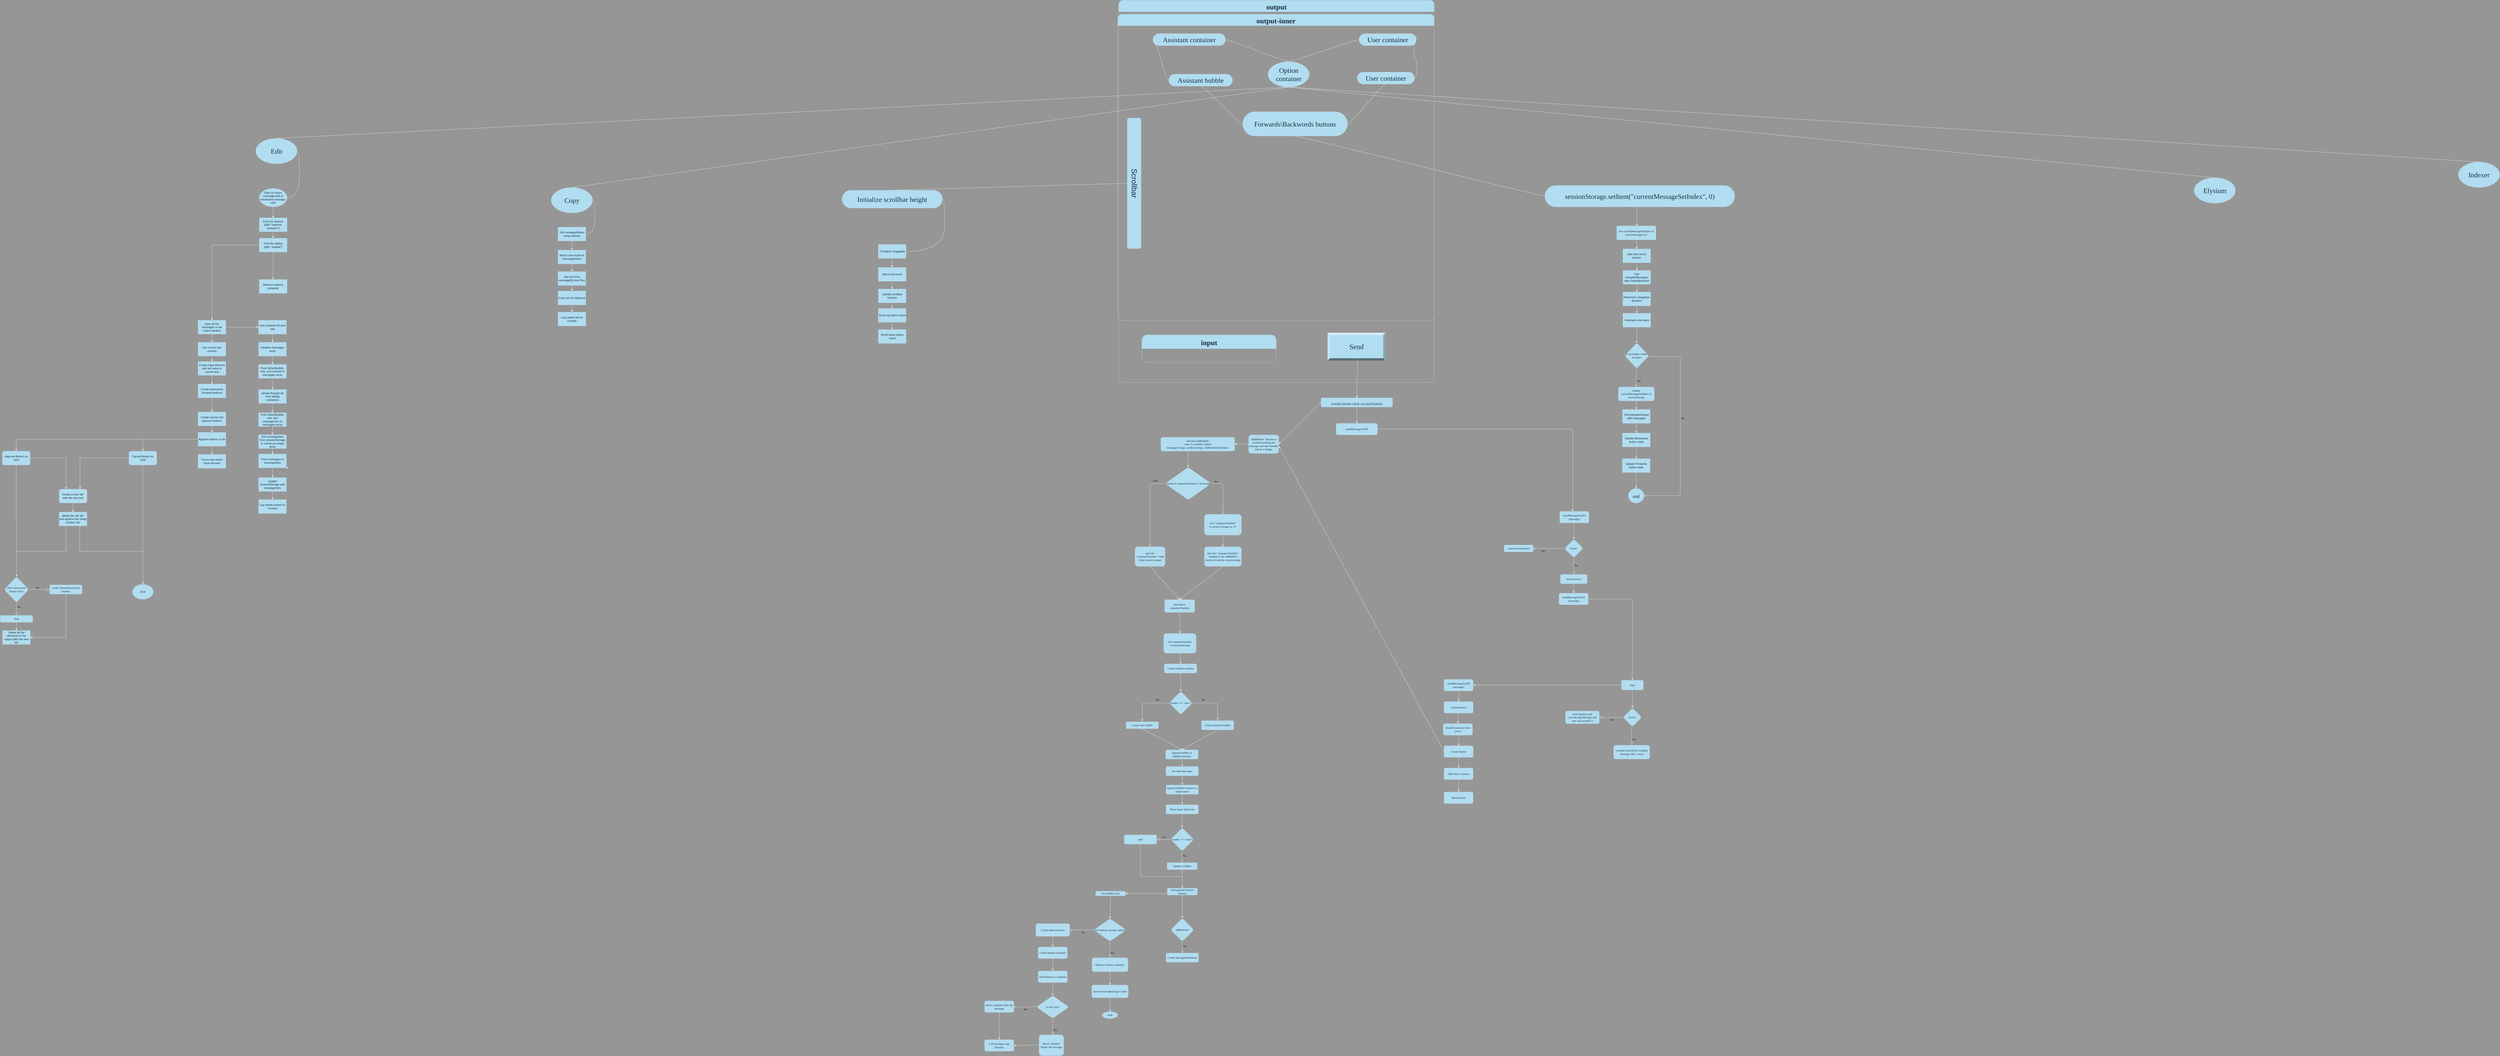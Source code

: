 <mxfile version="20.8.16" type="device"><diagram id="C5RBs43oDa-KdzZeNtuy" name="Page-1"><mxGraphModel dx="7976" dy="3720" grid="0" gridSize="10" guides="1" tooltips="1" connect="1" arrows="1" fold="1" page="0" pageScale="1" pageWidth="1169" pageHeight="827" background="#969696" math="0" shadow="0"><root><mxCell id="WIyWlLk6GJQsqaUBKTNV-0"/><mxCell id="WIyWlLk6GJQsqaUBKTNV-1" parent="WIyWlLk6GJQsqaUBKTNV-0"/><mxCell id="wX9Deym4tQ_ffLBqfz6I-1" value="&quot;addBubble&quot; function is invoked sending the message and chat member role as a strings&amp;nbsp;" style="rounded=1;whiteSpace=wrap;html=1;labelBackgroundColor=none;fillColor=#B1DDF0;strokeColor=#BAC8D3;fontColor=#182E3E;fontFamily=Comic Sans MS;" parent="WIyWlLk6GJQsqaUBKTNV-1" vertex="1"><mxGeometry x="-769.5" y="-750" width="130" height="80" as="geometry"/></mxCell><mxCell id="wX9Deym4tQ_ffLBqfz6I-2" value="" style="endArrow=classic;html=1;rounded=1;exitX=0;exitY=0.5;exitDx=0;exitDy=0;entryX=1;entryY=0.5;entryDx=0;entryDy=0;labelBackgroundColor=none;strokeColor=#EEEEEE;fontColor=default;fontFamily=Comic Sans MS;" parent="WIyWlLk6GJQsqaUBKTNV-1" source="wX9Deym4tQ_ffLBqfz6I-1" target="wX9Deym4tQ_ffLBqfz6I-5" edge="1"><mxGeometry width="50" height="50" relative="1" as="geometry"><mxPoint x="-775" y="-710.77" as="sourcePoint"/><mxPoint x="-819.5" y="-710" as="targetPoint"/></mxGeometry></mxCell><mxCell id="wX9Deym4tQ_ffLBqfz6I-3" value="" style="endArrow=classic;html=1;rounded=1;exitX=0;exitY=0.5;exitDx=0;exitDy=0;labelBackgroundColor=none;strokeColor=#EEEEEE;fontColor=default;fontFamily=Comic Sans MS;entryX=1;entryY=0.5;entryDx=0;entryDy=0;" parent="WIyWlLk6GJQsqaUBKTNV-1" source="9-BZH0ohS2dUulpZkMat-35" target="wX9Deym4tQ_ffLBqfz6I-1" edge="1"><mxGeometry width="50" height="50" relative="1" as="geometry"><mxPoint x="-518" y="-910" as="sourcePoint"/><mxPoint x="-629" y="-721" as="targetPoint"/></mxGeometry></mxCell><mxCell id="wX9Deym4tQ_ffLBqfz6I-5" value="function addBubble:&lt;br&gt;&amp;nbsp;takes 3 variables named:&lt;br&gt;message{string}, sender{string}, addbuttons{boolean}." style="rounded=1;whiteSpace=wrap;html=1;labelBackgroundColor=none;fillColor=#B1DDF0;strokeColor=#BAC8D3;fontColor=#182E3E;fontFamily=Comic Sans MS;" parent="WIyWlLk6GJQsqaUBKTNV-1" vertex="1"><mxGeometry x="-1148" y="-740" width="318.5" height="60" as="geometry"/></mxCell><mxCell id="wX9Deym4tQ_ffLBqfz6I-6" value="" style="endArrow=classic;html=1;rounded=1;labelBackgroundColor=none;strokeColor=#EEEEEE;fontColor=default;fontFamily=Comic Sans MS;" parent="WIyWlLk6GJQsqaUBKTNV-1" edge="1"><mxGeometry width="50" height="50" relative="1" as="geometry"><mxPoint x="-1030.28" y="-680" as="sourcePoint"/><mxPoint x="-1030.28" y="-610" as="targetPoint"/><Array as="points"><mxPoint x="-1030.28" y="-620"/></Array></mxGeometry></mxCell><mxCell id="wX9Deym4tQ_ffLBqfz6I-8" value="checks if containerNumber is in storage" style="rhombus;whiteSpace=wrap;html=1;rounded=1;labelBackgroundColor=none;fillColor=#B1DDF0;strokeColor=#BAC8D3;fontColor=#182E3E;fontFamily=Comic Sans MS;" parent="WIyWlLk6GJQsqaUBKTNV-1" vertex="1"><mxGeometry x="-1129.5" y="-610" width="199" height="140" as="geometry"/></mxCell><mxCell id="wX9Deym4tQ_ffLBqfz6I-17" value="No" style="edgeStyle=orthogonalEdgeStyle;rounded=1;html=1;jettySize=auto;orthogonalLoop=1;fontSize=11;endArrow=block;endFill=0;endSize=8;strokeWidth=1;shadow=0;labelBackgroundColor=none;strokeColor=#EEEEEE;fontColor=default;fontFamily=Comic Sans MS;exitX=1;exitY=0.5;exitDx=0;exitDy=0;entryX=0.5;entryY=0;entryDx=0;entryDy=0;" parent="WIyWlLk6GJQsqaUBKTNV-1" source="wX9Deym4tQ_ffLBqfz6I-8" target="wX9Deym4tQ_ffLBqfz6I-20" edge="1"><mxGeometry x="-0.786" y="9" relative="1" as="geometry"><mxPoint as="offset"/><mxPoint x="-1150.37" y="-362.5" as="sourcePoint"/><mxPoint x="-960.37" y="-362.5" as="targetPoint"/><Array as="points"/></mxGeometry></mxCell><mxCell id="wX9Deym4tQ_ffLBqfz6I-20" value="sets &quot;containerNumber&quot;&lt;br&gt;in session storage as: '0'&amp;nbsp;" style="shape=internalStorage;whiteSpace=wrap;html=1;backgroundOutline=1;dx=150;dy=80;rounded=1;labelBackgroundColor=none;fillColor=#B1DDF0;strokeColor=#BAC8D3;fontColor=#182E3E;fontFamily=Comic Sans MS;" parent="WIyWlLk6GJQsqaUBKTNV-1" vertex="1"><mxGeometry x="-960.37" y="-407.5" width="160" height="90" as="geometry"/></mxCell><mxCell id="wX9Deym4tQ_ffLBqfz6I-23" value="Sets the &quot;containerNumber&quot;&lt;br&gt;variable in the addBubble function from the session storge" style="rounded=1;whiteSpace=wrap;html=1;labelBackgroundColor=none;fillColor=#B1DDF0;strokeColor=#BAC8D3;fontColor=#182E3E;fontFamily=Comic Sans MS;" parent="WIyWlLk6GJQsqaUBKTNV-1" vertex="1"><mxGeometry x="-960.37" y="-267.5" width="160" height="85" as="geometry"/></mxCell><mxCell id="wX9Deym4tQ_ffLBqfz6I-24" value="gets the &quot;containerNumber&quot; value from session storage" style="shape=internalStorage;whiteSpace=wrap;html=1;backgroundOutline=1;dx=120;dy=75;rounded=1;labelBackgroundColor=none;fillColor=#B1DDF0;strokeColor=#BAC8D3;fontColor=#182E3E;fontFamily=Comic Sans MS;" parent="WIyWlLk6GJQsqaUBKTNV-1" vertex="1"><mxGeometry x="-1259.5" y="-267.5" width="130" height="85" as="geometry"/></mxCell><mxCell id="wX9Deym4tQ_ffLBqfz6I-25" value="" style="endArrow=classic;html=1;rounded=1;labelBackgroundColor=none;strokeColor=#EEEEEE;fontColor=default;fontFamily=Comic Sans MS;exitX=0.5;exitY=1;exitDx=0;exitDy=0;entryX=0.5;entryY=0;entryDx=0;entryDy=0;" parent="WIyWlLk6GJQsqaUBKTNV-1" source="wX9Deym4tQ_ffLBqfz6I-20" target="wX9Deym4tQ_ffLBqfz6I-23" edge="1"><mxGeometry width="50" height="50" relative="1" as="geometry"><mxPoint x="-990.37" y="-225.5" as="sourcePoint"/><mxPoint x="-960.37" y="-225.5" as="targetPoint"/></mxGeometry></mxCell><mxCell id="wX9Deym4tQ_ffLBqfz6I-27" value="" style="endArrow=classic;html=1;rounded=1;entryX=0.5;entryY=0;entryDx=0;entryDy=0;labelBackgroundColor=none;strokeColor=#EEEEEE;fontColor=default;fontFamily=Comic Sans MS;exitX=0.5;exitY=1;exitDx=0;exitDy=0;" parent="WIyWlLk6GJQsqaUBKTNV-1" source="wX9Deym4tQ_ffLBqfz6I-24" target="wX9Deym4tQ_ffLBqfz6I-29" edge="1"><mxGeometry width="50" height="50" relative="1" as="geometry"><mxPoint x="-1121" y="-111" as="sourcePoint"/><mxPoint x="-499.5" y="-90" as="targetPoint"/><Array as="points"/></mxGeometry></mxCell><mxCell id="wX9Deym4tQ_ffLBqfz6I-29" value="Increment containerNumber" style="rounded=1;whiteSpace=wrap;html=1;labelBackgroundColor=none;fillColor=#B1DDF0;strokeColor=#BAC8D3;fontColor=#182E3E;fontFamily=Comic Sans MS;" parent="WIyWlLk6GJQsqaUBKTNV-1" vertex="1"><mxGeometry x="-1132" y="-39" width="130" height="55" as="geometry"/></mxCell><mxCell id="wX9Deym4tQ_ffLBqfz6I-30" value="" style="endArrow=classic;html=1;rounded=1;labelBackgroundColor=none;strokeColor=#EEEEEE;fontColor=default;fontFamily=Comic Sans MS;exitX=0.5;exitY=1;exitDx=0;exitDy=0;entryX=0.5;entryY=0;entryDx=0;entryDy=0;" parent="WIyWlLk6GJQsqaUBKTNV-1" source="wX9Deym4tQ_ffLBqfz6I-29" target="wX9Deym4tQ_ffLBqfz6I-124" edge="1"><mxGeometry width="50" height="50" relative="1" as="geometry"><mxPoint x="-944.37" y="282.79" as="sourcePoint"/><mxPoint x="-999.62" y="282.79" as="targetPoint"/><Array as="points"/></mxGeometry></mxCell><mxCell id="wX9Deym4tQ_ffLBqfz6I-32" value="" style="endArrow=classic;html=1;rounded=1;exitX=0.514;exitY=0.996;exitDx=0;exitDy=0;entryX=0.5;entryY=0;entryDx=0;entryDy=0;labelBackgroundColor=none;strokeColor=#EEEEEE;fontColor=default;fontFamily=Comic Sans MS;exitPerimeter=0;" parent="WIyWlLk6GJQsqaUBKTNV-1" source="wX9Deym4tQ_ffLBqfz6I-124" target="wX9Deym4tQ_ffLBqfz6I-33" edge="1"><mxGeometry width="50" height="50" relative="1" as="geometry"><mxPoint x="-1135.69" y="154.5" as="sourcePoint"/><mxPoint x="-1205.69" y="154.5" as="targetPoint"/></mxGeometry></mxCell><mxCell id="wX9Deym4tQ_ffLBqfz6I-33" value="Create bubbleContainer" style="rounded=1;whiteSpace=wrap;html=1;labelBackgroundColor=none;fillColor=#B1DDF0;strokeColor=#BAC8D3;fontColor=#182E3E;fontFamily=Comic Sans MS;" parent="WIyWlLk6GJQsqaUBKTNV-1" vertex="1"><mxGeometry x="-1133.0" y="238" width="140" height="40" as="geometry"/></mxCell><mxCell id="wX9Deym4tQ_ffLBqfz6I-37" value="sender === 'user'?" style="rhombus;whiteSpace=wrap;html=1;rounded=1;labelBackgroundColor=none;fillColor=#B1DDF0;strokeColor=#BAC8D3;fontColor=#182E3E;fontFamily=Comic Sans MS;" parent="WIyWlLk6GJQsqaUBKTNV-1" vertex="1"><mxGeometry x="-1111.62" y="357" width="99.5" height="100" as="geometry"/></mxCell><mxCell id="wX9Deym4tQ_ffLBqfz6I-80" value="" style="endArrow=classic;html=1;rounded=1;labelBackgroundColor=none;strokeColor=#EEEEEE;fontColor=default;fontFamily=Comic Sans MS;exitX=0.5;exitY=1;exitDx=0;exitDy=0;entryX=0.5;entryY=0;entryDx=0;entryDy=0;" parent="WIyWlLk6GJQsqaUBKTNV-1" source="wX9Deym4tQ_ffLBqfz6I-33" target="wX9Deym4tQ_ffLBqfz6I-37" edge="1"><mxGeometry width="50" height="50" relative="1" as="geometry"><mxPoint x="-1062.36" y="286" as="sourcePoint"/><mxPoint x="-1061.65" y="328.5" as="targetPoint"/></mxGeometry></mxCell><mxCell id="wX9Deym4tQ_ffLBqfz6I-82" value="No" style="edgeStyle=orthogonalEdgeStyle;rounded=1;html=1;jettySize=auto;orthogonalLoop=1;fontSize=11;endArrow=block;endFill=0;endSize=8;strokeWidth=1;shadow=0;labelBackgroundColor=none;strokeColor=#EEEEEE;fontColor=default;fontFamily=Comic Sans MS;exitX=1;exitY=0.5;exitDx=0;exitDy=0;entryX=0.5;entryY=0;entryDx=0;entryDy=0;" parent="WIyWlLk6GJQsqaUBKTNV-1" source="wX9Deym4tQ_ffLBqfz6I-37" target="wX9Deym4tQ_ffLBqfz6I-84" edge="1"><mxGeometry x="-0.504" y="15" relative="1" as="geometry"><mxPoint as="offset"/><mxPoint x="-1063.62" y="577" as="sourcePoint"/><mxPoint x="-973.37" y="577" as="targetPoint"/><Array as="points"/></mxGeometry></mxCell><mxCell id="wX9Deym4tQ_ffLBqfz6I-83" value="Yes" style="edgeStyle=orthogonalEdgeStyle;rounded=1;html=1;jettySize=auto;orthogonalLoop=1;fontSize=11;endArrow=block;endFill=0;endSize=8;strokeWidth=1;shadow=0;labelBackgroundColor=none;entryX=0.5;entryY=0;entryDx=0;entryDy=0;strokeColor=#EEEEEE;fontColor=default;fontFamily=Comic Sans MS;exitX=0;exitY=0.5;exitDx=0;exitDy=0;" parent="WIyWlLk6GJQsqaUBKTNV-1" source="wX9Deym4tQ_ffLBqfz6I-37" target="wX9Deym4tQ_ffLBqfz6I-85" edge="1"><mxGeometry x="-0.467" y="-15" relative="1" as="geometry"><mxPoint x="1" as="offset"/><mxPoint x="-1113.37" y="627" as="sourcePoint"/><mxPoint x="-1113.37" y="677" as="targetPoint"/><Array as="points"/></mxGeometry></mxCell><mxCell id="wX9Deym4tQ_ffLBqfz6I-84" value="Create assistant bubble" style="rounded=1;whiteSpace=wrap;html=1;labelBackgroundColor=none;fillColor=#B1DDF0;strokeColor=#BAC8D3;fontColor=#182E3E;fontFamily=Comic Sans MS;" parent="WIyWlLk6GJQsqaUBKTNV-1" vertex="1"><mxGeometry x="-973.37" y="483" width="140" height="40" as="geometry"/></mxCell><mxCell id="wX9Deym4tQ_ffLBqfz6I-85" value="Create user bubble" style="rounded=1;whiteSpace=wrap;html=1;labelBackgroundColor=none;fillColor=#B1DDF0;strokeColor=#BAC8D3;fontColor=#182E3E;fontFamily=Comic Sans MS;" parent="WIyWlLk6GJQsqaUBKTNV-1" vertex="1"><mxGeometry x="-1298" y="488" width="140" height="30" as="geometry"/></mxCell><mxCell id="wX9Deym4tQ_ffLBqfz6I-90" value="Append bubble to bubbleContainer" style="rounded=1;whiteSpace=wrap;html=1;labelBackgroundColor=none;fillColor=#B1DDF0;strokeColor=#BAC8D3;fontColor=#182E3E;fontFamily=Comic Sans MS;" parent="WIyWlLk6GJQsqaUBKTNV-1" vertex="1"><mxGeometry x="-1127" y="609" width="140" height="40" as="geometry"/></mxCell><mxCell id="wX9Deym4tQ_ffLBqfz6I-92" value="" style="endArrow=classic;html=1;rounded=1;exitX=0.5;exitY=1;exitDx=0;exitDy=0;labelBackgroundColor=none;strokeColor=#EEEEEE;fontColor=default;fontFamily=Comic Sans MS;entryX=0.5;entryY=0;entryDx=0;entryDy=0;" parent="WIyWlLk6GJQsqaUBKTNV-1" source="wX9Deym4tQ_ffLBqfz6I-85" target="wX9Deym4tQ_ffLBqfz6I-90" edge="1"><mxGeometry width="50" height="50" relative="1" as="geometry"><mxPoint x="-1195" y="717" as="sourcePoint"/><mxPoint x="-1192.87" y="767" as="targetPoint"/></mxGeometry></mxCell><mxCell id="wX9Deym4tQ_ffLBqfz6I-93" value="" style="endArrow=classic;html=1;rounded=1;exitX=0.5;exitY=1;exitDx=0;exitDy=0;entryX=0.5;entryY=0;entryDx=0;entryDy=0;labelBackgroundColor=none;strokeColor=#EEEEEE;fontColor=default;fontFamily=Comic Sans MS;" parent="WIyWlLk6GJQsqaUBKTNV-1" source="wX9Deym4tQ_ffLBqfz6I-90" target="wX9Deym4tQ_ffLBqfz6I-94" edge="1"><mxGeometry width="50" height="50" relative="1" as="geometry"><mxPoint x="-1032.62" y="890.58" as="sourcePoint"/><mxPoint x="-992.37" y="890.58" as="targetPoint"/></mxGeometry></mxCell><mxCell id="wX9Deym4tQ_ffLBqfz6I-94" value="Set data-messages" style="rounded=1;whiteSpace=wrap;html=1;labelBackgroundColor=none;fillColor=#B1DDF0;strokeColor=#BAC8D3;fontColor=#182E3E;fontFamily=Comic Sans MS;" parent="WIyWlLk6GJQsqaUBKTNV-1" vertex="1"><mxGeometry x="-1125.87" y="681" width="140" height="40" as="geometry"/></mxCell><mxCell id="wX9Deym4tQ_ffLBqfz6I-95" value="" style="endArrow=classic;html=1;rounded=1;labelBackgroundColor=none;strokeColor=#EEEEEE;fontColor=default;fontFamily=Comic Sans MS;" parent="WIyWlLk6GJQsqaUBKTNV-1" edge="1"><mxGeometry width="50" height="50" relative="1" as="geometry"><mxPoint x="-1056.71" y="886" as="sourcePoint"/><mxPoint x="-1055.71" y="946" as="targetPoint"/></mxGeometry></mxCell><mxCell id="wX9Deym4tQ_ffLBqfz6I-96" value="Append bubbleContainer to output-inner" style="rounded=1;whiteSpace=wrap;html=1;labelBackgroundColor=none;fillColor=#B1DDF0;strokeColor=#BAC8D3;fontColor=#182E3E;fontFamily=Comic Sans MS;" parent="WIyWlLk6GJQsqaUBKTNV-1" vertex="1"><mxGeometry x="-1125.87" y="761" width="140" height="40" as="geometry"/></mxCell><mxCell id="wX9Deym4tQ_ffLBqfz6I-98" value="Reset input and focus" style="rounded=1;whiteSpace=wrap;html=1;labelBackgroundColor=none;fillColor=#B1DDF0;strokeColor=#BAC8D3;fontColor=#182E3E;fontFamily=Comic Sans MS;" parent="WIyWlLk6GJQsqaUBKTNV-1" vertex="1"><mxGeometry x="-1126" y="846" width="140" height="40" as="geometry"/></mxCell><mxCell id="9-BZH0ohS2dUulpZkMat-79" value="" style="edgeStyle=orthogonalEdgeStyle;rounded=1;orthogonalLoop=1;jettySize=auto;html=1;fontSize=16;labelBackgroundColor=none;strokeColor=#EEEEEE;fontColor=default;fontFamily=Comic Sans MS;" parent="WIyWlLk6GJQsqaUBKTNV-1" source="wX9Deym4tQ_ffLBqfz6I-100" target="mDdlJBYnY5_i_cVXb-hR-8" edge="1"><mxGeometry relative="1" as="geometry"/></mxCell><mxCell id="wX9Deym4tQ_ffLBqfz6I-100" value="Update scrollbar" style="rounded=1;whiteSpace=wrap;html=1;labelBackgroundColor=none;fillColor=#B1DDF0;strokeColor=#BAC8D3;fontColor=#182E3E;fontFamily=Comic Sans MS;" parent="WIyWlLk6GJQsqaUBKTNV-1" vertex="1"><mxGeometry x="-1121" y="1096" width="130" height="30" as="geometry"/></mxCell><mxCell id="wX9Deym4tQ_ffLBqfz6I-117" value="sender === 'user'?" style="rhombus;whiteSpace=wrap;html=1;rounded=1;labelBackgroundColor=none;fillColor=#B1DDF0;strokeColor=#BAC8D3;fontColor=#182E3E;fontFamily=Comic Sans MS;" parent="WIyWlLk6GJQsqaUBKTNV-1" vertex="1"><mxGeometry x="-1105.75" y="946" width="99.5" height="100" as="geometry"/></mxCell><mxCell id="wX9Deym4tQ_ffLBqfz6I-121" value="No" style="edgeStyle=orthogonalEdgeStyle;rounded=1;html=1;jettySize=auto;orthogonalLoop=1;fontSize=11;endArrow=block;endFill=0;endSize=8;strokeWidth=1;shadow=0;labelBackgroundColor=none;entryX=1;entryY=0.5;entryDx=0;entryDy=0;strokeColor=#EEEEEE;fontColor=default;fontFamily=Comic Sans MS;" parent="WIyWlLk6GJQsqaUBKTNV-1" target="wX9Deym4tQ_ffLBqfz6I-123" edge="1"><mxGeometry x="0.002" y="-10" relative="1" as="geometry"><mxPoint as="offset"/><mxPoint x="-1106.12" y="995.58" as="sourcePoint"/><mxPoint x="-1166" y="996" as="targetPoint"/><Array as="points"/></mxGeometry></mxCell><mxCell id="wX9Deym4tQ_ffLBqfz6I-123" value="null" style="rounded=1;whiteSpace=wrap;html=1;labelBackgroundColor=none;fillColor=#B1DDF0;strokeColor=#BAC8D3;fontColor=#182E3E;fontFamily=Comic Sans MS;" parent="WIyWlLk6GJQsqaUBKTNV-1" vertex="1"><mxGeometry x="-1306" y="976" width="140" height="40" as="geometry"/></mxCell><mxCell id="wX9Deym4tQ_ffLBqfz6I-124" value="Set containerNumber&lt;br&gt;&amp;nbsp;in sessionStorage" style="shape=internalStorage;whiteSpace=wrap;html=1;backgroundOutline=1;dx=130;dy=70;rounded=1;labelBackgroundColor=none;fillColor=#B1DDF0;strokeColor=#BAC8D3;fontColor=#182E3E;fontFamily=Comic Sans MS;" parent="WIyWlLk6GJQsqaUBKTNV-1" vertex="1"><mxGeometry x="-1135.69" y="107" width="140" height="85" as="geometry"/></mxCell><mxCell id="wX9Deym4tQ_ffLBqfz6I-126" value="" style="endArrow=classic;html=1;rounded=1;entryX=0.5;entryY=0;entryDx=0;entryDy=0;labelBackgroundColor=none;strokeColor=#EEEEEE;fontColor=default;fontFamily=Comic Sans MS;exitX=0.5;exitY=1;exitDx=0;exitDy=0;" parent="WIyWlLk6GJQsqaUBKTNV-1" source="wX9Deym4tQ_ffLBqfz6I-94" target="wX9Deym4tQ_ffLBqfz6I-96" edge="1"><mxGeometry width="50" height="50" relative="1" as="geometry"><mxPoint x="-841.37" y="890.58" as="sourcePoint"/><mxPoint x="-801.12" y="890.58" as="targetPoint"/></mxGeometry></mxCell><mxCell id="wX9Deym4tQ_ffLBqfz6I-127" value="" style="endArrow=classic;html=1;rounded=1;entryX=0.5;entryY=0;entryDx=0;entryDy=0;labelBackgroundColor=none;strokeColor=#EEEEEE;fontColor=default;fontFamily=Comic Sans MS;exitX=0.5;exitY=1;exitDx=0;exitDy=0;" parent="WIyWlLk6GJQsqaUBKTNV-1" source="wX9Deym4tQ_ffLBqfz6I-96" target="wX9Deym4tQ_ffLBqfz6I-98" edge="1"><mxGeometry width="50" height="50" relative="1" as="geometry"><mxPoint x="-1042" y="812" as="sourcePoint"/><mxPoint x="-601.37" y="891" as="targetPoint"/></mxGeometry></mxCell><mxCell id="wX9Deym4tQ_ffLBqfz6I-129" value="Yes" style="edgeStyle=orthogonalEdgeStyle;rounded=1;html=1;jettySize=auto;orthogonalLoop=1;fontSize=11;endArrow=block;endFill=0;endSize=8;strokeWidth=1;shadow=0;labelBackgroundColor=none;strokeColor=#EEEEEE;fontColor=default;fontFamily=Comic Sans MS;" parent="WIyWlLk6GJQsqaUBKTNV-1" edge="1"><mxGeometry x="-0.2" y="10" relative="1" as="geometry"><mxPoint as="offset"/><mxPoint x="-1056.24" y="1046" as="sourcePoint"/><mxPoint x="-1056.24" y="1096" as="targetPoint"/><Array as="points"><mxPoint x="-1056.24" y="1066"/><mxPoint x="-1056.24" y="1066"/></Array></mxGeometry></mxCell><mxCell id="wX9Deym4tQ_ffLBqfz6I-131" value="" style="endArrow=none;html=1;rounded=1;labelBackgroundColor=none;strokeColor=#EEEEEE;fontColor=default;fontFamily=Comic Sans MS;" parent="WIyWlLk6GJQsqaUBKTNV-1" edge="1"><mxGeometry width="50" height="50" relative="1" as="geometry"><mxPoint x="-1235.59" y="1016" as="sourcePoint"/><mxPoint x="-1056" y="1156" as="targetPoint"/><Array as="points"><mxPoint x="-1236" y="1156"/></Array></mxGeometry></mxCell><mxCell id="mDdlJBYnY5_i_cVXb-hR-8" value="Add optionContainer listener" style="rounded=1;whiteSpace=wrap;html=1;labelBackgroundColor=none;fillColor=#B1DDF0;strokeColor=#BAC8D3;fontColor=#182E3E;fontFamily=Comic Sans MS;" parent="WIyWlLk6GJQsqaUBKTNV-1" vertex="1"><mxGeometry x="-1120.37" y="1206" width="130" height="30" as="geometry"/></mxCell><mxCell id="mDdlJBYnY5_i_cVXb-hR-13" value="" style="endArrow=classic;html=1;rounded=1;entryX=0.5;entryY=0;entryDx=0;entryDy=0;labelBackgroundColor=none;strokeColor=#EEEEEE;fontColor=default;fontFamily=Comic Sans MS;" parent="WIyWlLk6GJQsqaUBKTNV-1" source="mDdlJBYnY5_i_cVXb-hR-8" edge="1"><mxGeometry width="50" height="50" relative="1" as="geometry"><mxPoint x="-1055.71" y="1245" as="sourcePoint"/><mxPoint x="-1055.615" y="1336" as="targetPoint"/></mxGeometry></mxCell><mxCell id="mDdlJBYnY5_i_cVXb-hR-15" value="addbuttons?" style="rhombus;whiteSpace=wrap;html=1;rounded=1;labelBackgroundColor=none;fillColor=#B1DDF0;strokeColor=#BAC8D3;fontColor=#182E3E;fontFamily=Comic Sans MS;" parent="WIyWlLk6GJQsqaUBKTNV-1" vertex="1"><mxGeometry x="-1105.12" y="1336" width="99.5" height="100" as="geometry"/></mxCell><mxCell id="mDdlJBYnY5_i_cVXb-hR-17" value="Create and append buttons" style="rounded=1;whiteSpace=wrap;html=1;labelBackgroundColor=none;fillColor=#B1DDF0;strokeColor=#BAC8D3;fontColor=#182E3E;fontFamily=Comic Sans MS;" parent="WIyWlLk6GJQsqaUBKTNV-1" vertex="1"><mxGeometry x="-1125.37" y="1486" width="140" height="40" as="geometry"/></mxCell><mxCell id="mDdlJBYnY5_i_cVXb-hR-18" value="Yes" style="edgeStyle=orthogonalEdgeStyle;rounded=1;html=1;jettySize=auto;orthogonalLoop=1;fontSize=11;endArrow=block;endFill=0;endSize=8;strokeWidth=1;shadow=0;labelBackgroundColor=none;strokeColor=#EEEEEE;fontColor=default;fontFamily=Comic Sans MS;" parent="WIyWlLk6GJQsqaUBKTNV-1" edge="1"><mxGeometry x="-0.2" y="10" relative="1" as="geometry"><mxPoint as="offset"/><mxPoint x="-1055.47" y="1436" as="sourcePoint"/><mxPoint x="-1055.47" y="1486" as="targetPoint"/><Array as="points"><mxPoint x="-1055.47" y="1456"/><mxPoint x="-1055.47" y="1456"/></Array></mxGeometry></mxCell><mxCell id="9-BZH0ohS2dUulpZkMat-47" value="" style="edgeStyle=orthogonalEdgeStyle;rounded=1;orthogonalLoop=1;jettySize=auto;html=1;fontSize=20;exitX=1;exitY=0.5;exitDx=0;exitDy=0;labelBackgroundColor=none;strokeColor=#EEEEEE;fontColor=default;fontFamily=Comic Sans MS;" parent="WIyWlLk6GJQsqaUBKTNV-1" source="mDdlJBYnY5_i_cVXb-hR-27" target="mDdlJBYnY5_i_cVXb-hR-30" edge="1"><mxGeometry relative="1" as="geometry"><mxPoint x="-303" y="-720" as="sourcePoint"/><Array as="points"><mxPoint x="628" y="-775"/></Array></mxGeometry></mxCell><mxCell id="mDdlJBYnY5_i_cVXb-hR-27" value="sendMessageToAPI" style="rounded=1;whiteSpace=wrap;html=1;labelBackgroundColor=none;fillColor=#B1DDF0;strokeColor=#BAC8D3;fontColor=#182E3E;fontFamily=Comic Sans MS;" parent="WIyWlLk6GJQsqaUBKTNV-1" vertex="1"><mxGeometry x="-392.25" y="-800" width="178.5" height="50" as="geometry"/></mxCell><mxCell id="mDdlJBYnY5_i_cVXb-hR-30" value="SendMessageToAPI&lt;br style=&quot;border-color: var(--border-color);&quot;&gt;(message)" style="rounded=1;whiteSpace=wrap;html=1;labelBackgroundColor=none;fillColor=#B1DDF0;strokeColor=#BAC8D3;fontColor=#182E3E;fontFamily=Comic Sans MS;" parent="WIyWlLk6GJQsqaUBKTNV-1" vertex="1"><mxGeometry x="572" y="-420" width="126" height="50" as="geometry"/></mxCell><mxCell id="mDdlJBYnY5_i_cVXb-hR-31" value="Error?" style="rhombus;whiteSpace=wrap;html=1;rounded=1;labelBackgroundColor=none;fillColor=#B1DDF0;strokeColor=#BAC8D3;fontColor=#182E3E;fontFamily=Comic Sans MS;" parent="WIyWlLk6GJQsqaUBKTNV-1" vertex="1"><mxGeometry x="593" y="-300" width="80" height="80" as="geometry"/></mxCell><mxCell id="mDdlJBYnY5_i_cVXb-hR-32" value="" style="endArrow=classic;html=1;rounded=1;labelBackgroundColor=none;strokeColor=#EEEEEE;fontColor=default;fontFamily=Comic Sans MS;" parent="WIyWlLk6GJQsqaUBKTNV-1" edge="1"><mxGeometry width="50" height="50" relative="1" as="geometry"><mxPoint x="632.71" y="-370" as="sourcePoint"/><mxPoint x="632.71" y="-300" as="targetPoint"/><Array as="points"><mxPoint x="632.71" y="-310"/><mxPoint x="632.71" y="-340"/></Array></mxGeometry></mxCell><mxCell id="mDdlJBYnY5_i_cVXb-hR-34" value="No" style="edgeStyle=orthogonalEdgeStyle;rounded=1;html=1;jettySize=auto;orthogonalLoop=1;fontSize=11;endArrow=block;endFill=0;endSize=8;strokeWidth=1;shadow=0;labelBackgroundColor=none;entryX=0.5;entryY=0;entryDx=0;entryDy=0;exitX=0.5;exitY=1;exitDx=0;exitDy=0;strokeColor=#EEEEEE;fontColor=default;fontFamily=Comic Sans MS;" parent="WIyWlLk6GJQsqaUBKTNV-1" source="mDdlJBYnY5_i_cVXb-hR-31" target="mDdlJBYnY5_i_cVXb-hR-38" edge="1"><mxGeometry x="-0.095" y="10" relative="1" as="geometry"><mxPoint as="offset"/><mxPoint x="682" y="-262" as="sourcePoint"/><mxPoint x="463" y="-260" as="targetPoint"/><Array as="points"/></mxGeometry></mxCell><mxCell id="mDdlJBYnY5_i_cVXb-hR-35" value="Yes" style="edgeStyle=orthogonalEdgeStyle;rounded=1;html=1;jettySize=auto;orthogonalLoop=1;fontSize=11;endArrow=block;endFill=0;endSize=8;strokeWidth=1;shadow=0;labelBackgroundColor=none;strokeColor=#EEEEEE;fontColor=default;fontFamily=Comic Sans MS;exitX=0;exitY=0.5;exitDx=0;exitDy=0;entryX=1;entryY=0.5;entryDx=0;entryDy=0;" parent="WIyWlLk6GJQsqaUBKTNV-1" source="mDdlJBYnY5_i_cVXb-hR-31" target="mDdlJBYnY5_i_cVXb-hR-36" edge="1"><mxGeometry x="0.387" y="10" relative="1" as="geometry"><mxPoint as="offset"/><mxPoint x="506" y="-225.0" as="sourcePoint"/><mxPoint x="506" y="-117.47" as="targetPoint"/><Array as="points"><mxPoint x="493" y="-260"/><mxPoint x="493" y="-260"/></Array></mxGeometry></mxCell><mxCell id="mDdlJBYnY5_i_cVXb-hR-36" value="console.error(error)" style="rounded=1;whiteSpace=wrap;html=1;labelBackgroundColor=none;fillColor=#B1DDF0;strokeColor=#BAC8D3;fontColor=#182E3E;fontFamily=Comic Sans MS;" parent="WIyWlLk6GJQsqaUBKTNV-1" vertex="1"><mxGeometry x="332" y="-275" width="126" height="30" as="geometry"/></mxCell><mxCell id="nYvSEouUW8zmdsVpemTD-200" value="" style="edgeStyle=orthogonalEdgeStyle;rounded=0;orthogonalLoop=1;jettySize=auto;html=1;strokeColor=#EEEEEE;fontSize=32;fontColor=default;startArrow=none;startFill=0;labelBackgroundColor=none;" parent="WIyWlLk6GJQsqaUBKTNV-1" target="mDdlJBYnY5_i_cVXb-hR-40" edge="1"><mxGeometry relative="1" as="geometry"><mxPoint x="632" y="-108" as="sourcePoint"/></mxGeometry></mxCell><mxCell id="mDdlJBYnY5_i_cVXb-hR-38" value="res(response)" style="rounded=1;whiteSpace=wrap;html=1;labelBackgroundColor=none;fillColor=#B1DDF0;strokeColor=#BAC8D3;fontColor=#182E3E;fontFamily=Comic Sans MS;" parent="WIyWlLk6GJQsqaUBKTNV-1" vertex="1"><mxGeometry x="575" y="-148" width="116" height="40" as="geometry"/></mxCell><mxCell id="9-BZH0ohS2dUulpZkMat-50" value="" style="edgeStyle=orthogonalEdgeStyle;rounded=1;orthogonalLoop=1;jettySize=auto;html=1;fontSize=16;labelBackgroundColor=none;strokeColor=#EEEEEE;fontColor=default;fontFamily=Comic Sans MS;" parent="WIyWlLk6GJQsqaUBKTNV-1" source="mDdlJBYnY5_i_cVXb-hR-40" target="mDdlJBYnY5_i_cVXb-hR-52" edge="1"><mxGeometry relative="1" as="geometry"/></mxCell><mxCell id="mDdlJBYnY5_i_cVXb-hR-40" value="SendMessageToAPI&lt;br style=&quot;border-color: var(--border-color);&quot;&gt;(message)" style="rounded=1;whiteSpace=wrap;html=1;labelBackgroundColor=none;fillColor=#B1DDF0;strokeColor=#BAC8D3;fontColor=#182E3E;fontFamily=Comic Sans MS;" parent="WIyWlLk6GJQsqaUBKTNV-1" vertex="1"><mxGeometry x="569" y="-67" width="126" height="50" as="geometry"/></mxCell><mxCell id="mDdlJBYnY5_i_cVXb-hR-45" value="Error?" style="rhombus;whiteSpace=wrap;html=1;rounded=1;labelBackgroundColor=none;fillColor=#B1DDF0;strokeColor=#BAC8D3;fontColor=#182E3E;fontFamily=Comic Sans MS;" parent="WIyWlLk6GJQsqaUBKTNV-1" vertex="1"><mxGeometry x="845.38" y="429" width="80" height="80" as="geometry"/></mxCell><mxCell id="mDdlJBYnY5_i_cVXb-hR-46" value="No" style="edgeStyle=orthogonalEdgeStyle;rounded=1;html=1;jettySize=auto;orthogonalLoop=1;fontSize=11;endArrow=block;endFill=0;endSize=8;strokeWidth=1;shadow=0;labelBackgroundColor=none;entryX=1;entryY=0.5;entryDx=0;entryDy=0;strokeColor=#EEEEEE;fontColor=default;fontFamily=Comic Sans MS;" parent="WIyWlLk6GJQsqaUBKTNV-1" target="mDdlJBYnY5_i_cVXb-hR-49" edge="1"><mxGeometry x="-0.095" y="10" relative="1" as="geometry"><mxPoint as="offset"/><mxPoint x="843.38" y="469" as="sourcePoint"/><mxPoint x="754.38" y="469" as="targetPoint"/><Array as="points"/></mxGeometry></mxCell><mxCell id="mDdlJBYnY5_i_cVXb-hR-47" value="Yes" style="edgeStyle=orthogonalEdgeStyle;rounded=1;html=1;jettySize=auto;orthogonalLoop=1;fontSize=11;endArrow=block;endFill=0;endSize=8;strokeWidth=1;shadow=0;labelBackgroundColor=none;entryX=0.5;entryY=0;entryDx=0;entryDy=0;strokeColor=#EEEEEE;fontColor=default;fontFamily=Comic Sans MS;" parent="WIyWlLk6GJQsqaUBKTNV-1" target="mDdlJBYnY5_i_cVXb-hR-48" edge="1"><mxGeometry x="0.387" y="10" relative="1" as="geometry"><mxPoint as="offset"/><mxPoint x="882.21" y="509" as="sourcePoint"/><mxPoint x="882.21" y="616.53" as="targetPoint"/><Array as="points"/></mxGeometry></mxCell><mxCell id="mDdlJBYnY5_i_cVXb-hR-48" value="console.error('Error sending message edit:', error)" style="rounded=1;whiteSpace=wrap;html=1;labelBackgroundColor=none;fillColor=#B1DDF0;strokeColor=#BAC8D3;fontColor=#182E3E;fontFamily=Comic Sans MS;" parent="WIyWlLk6GJQsqaUBKTNV-1" vertex="1"><mxGeometry x="804.88" y="589" width="155" height="60" as="geometry"/></mxCell><mxCell id="mDdlJBYnY5_i_cVXb-hR-49" value="res(response) and console.log('Message edit sent successfully!')" style="rounded=1;whiteSpace=wrap;html=1;labelBackgroundColor=none;fillColor=#B1DDF0;strokeColor=#BAC8D3;fontColor=#182E3E;fontFamily=Comic Sans MS;" parent="WIyWlLk6GJQsqaUBKTNV-1" vertex="1"><mxGeometry x="597" y="441.5" width="146" height="55" as="geometry"/></mxCell><mxCell id="9-BZH0ohS2dUulpZkMat-51" value="" style="edgeStyle=orthogonalEdgeStyle;rounded=1;orthogonalLoop=1;jettySize=auto;html=1;fontSize=16;labelBackgroundColor=none;strokeColor=#EEEEEE;fontColor=default;fontFamily=Comic Sans MS;" parent="WIyWlLk6GJQsqaUBKTNV-1" source="mDdlJBYnY5_i_cVXb-hR-52" target="mDdlJBYnY5_i_cVXb-hR-45" edge="1"><mxGeometry relative="1" as="geometry"/></mxCell><mxCell id="mDdlJBYnY5_i_cVXb-hR-52" value="Start" style="rounded=1;whiteSpace=wrap;html=1;labelBackgroundColor=none;fillColor=#B1DDF0;strokeColor=#BAC8D3;fontColor=#182E3E;fontFamily=Comic Sans MS;" parent="WIyWlLk6GJQsqaUBKTNV-1" vertex="1"><mxGeometry x="838.13" y="308.75" width="94.5" height="42" as="geometry"/></mxCell><mxCell id="mDdlJBYnY5_i_cVXb-hR-54" value="SendMessageToAPI&lt;br style=&quot;border-color: var(--border-color);&quot;&gt;(message)" style="rounded=1;whiteSpace=wrap;html=1;labelBackgroundColor=none;fillColor=#B1DDF0;strokeColor=#BAC8D3;fontColor=#182E3E;fontFamily=Comic Sans MS;" parent="WIyWlLk6GJQsqaUBKTNV-1" vertex="1"><mxGeometry x="73" y="305" width="126" height="50" as="geometry"/></mxCell><mxCell id="mDdlJBYnY5_i_cVXb-hR-68" value="" style="endArrow=classic;html=1;rounded=1;entryX=1;entryY=0.5;entryDx=0;entryDy=0;exitX=0;exitY=0.5;exitDx=0;exitDy=0;labelBackgroundColor=none;strokeColor=#EEEEEE;fontColor=default;fontFamily=Comic Sans MS;" parent="WIyWlLk6GJQsqaUBKTNV-1" source="mDdlJBYnY5_i_cVXb-hR-52" target="mDdlJBYnY5_i_cVXb-hR-54" edge="1"><mxGeometry width="50" height="50" relative="1" as="geometry"><mxPoint x="883" y="389" as="sourcePoint"/><mxPoint x="1444.5" y="90.25" as="targetPoint"/></mxGeometry></mxCell><mxCell id="mDdlJBYnY5_i_cVXb-hR-69" value="res(response)" style="rounded=1;whiteSpace=wrap;html=1;labelBackgroundColor=none;fillColor=#B1DDF0;strokeColor=#BAC8D3;fontColor=#182E3E;fontFamily=Comic Sans MS;" parent="WIyWlLk6GJQsqaUBKTNV-1" vertex="1"><mxGeometry x="73" y="401" width="126" height="50" as="geometry"/></mxCell><mxCell id="mDdlJBYnY5_i_cVXb-hR-70" value="" style="endArrow=classic;html=1;rounded=1;entryX=0.5;entryY=0;entryDx=0;entryDy=0;labelBackgroundColor=none;strokeColor=#EEEEEE;fontColor=default;fontFamily=Comic Sans MS;exitX=0.5;exitY=1;exitDx=0;exitDy=0;" parent="WIyWlLk6GJQsqaUBKTNV-1" source="mDdlJBYnY5_i_cVXb-hR-54" target="mDdlJBYnY5_i_cVXb-hR-69" edge="1"><mxGeometry width="50" height="50" relative="1" as="geometry"><mxPoint x="136" y="362" as="sourcePoint"/><mxPoint x="134.5" y="381" as="targetPoint"/></mxGeometry></mxCell><mxCell id="mDdlJBYnY5_i_cVXb-hR-71" value="Handle response from server" style="rounded=1;whiteSpace=wrap;html=1;labelBackgroundColor=none;fillColor=#B1DDF0;strokeColor=#BAC8D3;fontColor=#182E3E;fontFamily=Comic Sans MS;" parent="WIyWlLk6GJQsqaUBKTNV-1" vertex="1"><mxGeometry x="70" y="496" width="126" height="50" as="geometry"/></mxCell><mxCell id="mDdlJBYnY5_i_cVXb-hR-72" value="" style="endArrow=classic;html=1;rounded=1;exitX=0.481;exitY=0.993;exitDx=0;exitDy=0;entryX=0.5;entryY=0;entryDx=0;entryDy=0;labelBackgroundColor=none;strokeColor=#EEEEEE;fontColor=default;fontFamily=Comic Sans MS;exitPerimeter=0;" parent="WIyWlLk6GJQsqaUBKTNV-1" source="mDdlJBYnY5_i_cVXb-hR-69" target="mDdlJBYnY5_i_cVXb-hR-71" edge="1"><mxGeometry width="50" height="50" relative="1" as="geometry"><mxPoint x="136.5" y="449.5" as="sourcePoint"/><mxPoint x="134.5" y="475.5" as="targetPoint"/></mxGeometry></mxCell><mxCell id="mDdlJBYnY5_i_cVXb-hR-73" value="Create button" style="rounded=1;whiteSpace=wrap;html=1;labelBackgroundColor=none;fillColor=#B1DDF0;strokeColor=#BAC8D3;fontColor=#182E3E;fontFamily=Comic Sans MS;" parent="WIyWlLk6GJQsqaUBKTNV-1" vertex="1"><mxGeometry x="73" y="591.5" width="126" height="50" as="geometry"/></mxCell><mxCell id="mDdlJBYnY5_i_cVXb-hR-74" value="" style="endArrow=classic;html=1;rounded=1;entryX=0.5;entryY=0;entryDx=0;entryDy=0;labelBackgroundColor=none;strokeColor=#EEEEEE;fontColor=default;fontFamily=Comic Sans MS;exitX=0.53;exitY=0.99;exitDx=0;exitDy=0;exitPerimeter=0;" parent="WIyWlLk6GJQsqaUBKTNV-1" source="mDdlJBYnY5_i_cVXb-hR-71" target="mDdlJBYnY5_i_cVXb-hR-73" edge="1"><mxGeometry width="50" height="50" relative="1" as="geometry"><mxPoint x="134" y="559" as="sourcePoint"/><mxPoint x="134.5" y="571.5" as="targetPoint"/></mxGeometry></mxCell><mxCell id="mDdlJBYnY5_i_cVXb-hR-75" value="Add class to button" style="rounded=1;whiteSpace=wrap;html=1;labelBackgroundColor=none;fillColor=#B1DDF0;strokeColor=#BAC8D3;fontColor=#182E3E;fontFamily=Comic Sans MS;" parent="WIyWlLk6GJQsqaUBKTNV-1" vertex="1"><mxGeometry x="73" y="687.5" width="126" height="50" as="geometry"/></mxCell><mxCell id="mDdlJBYnY5_i_cVXb-hR-76" value="" style="endArrow=classic;html=1;rounded=1;entryX=0.5;entryY=0;entryDx=0;entryDy=0;labelBackgroundColor=none;strokeColor=#EEEEEE;fontColor=default;fontFamily=Comic Sans MS;exitX=0.5;exitY=1;exitDx=0;exitDy=0;" parent="WIyWlLk6GJQsqaUBKTNV-1" source="mDdlJBYnY5_i_cVXb-hR-73" target="mDdlJBYnY5_i_cVXb-hR-75" edge="1"><mxGeometry width="50" height="50" relative="1" as="geometry"><mxPoint x="136" y="653" as="sourcePoint"/><mxPoint x="134.5" y="667.5" as="targetPoint"/></mxGeometry></mxCell><mxCell id="mDdlJBYnY5_i_cVXb-hR-77" value="Read stream" style="rounded=1;whiteSpace=wrap;html=1;labelBackgroundColor=none;fillColor=#B1DDF0;strokeColor=#BAC8D3;fontColor=#182E3E;fontFamily=Comic Sans MS;" parent="WIyWlLk6GJQsqaUBKTNV-1" vertex="1"><mxGeometry x="73" y="791" width="126" height="50" as="geometry"/></mxCell><mxCell id="mDdlJBYnY5_i_cVXb-hR-78" value="" style="endArrow=classic;html=1;rounded=1;exitX=0.5;exitY=1;exitDx=0;exitDy=0;entryX=0.5;entryY=0;entryDx=0;entryDy=0;labelBackgroundColor=none;strokeColor=#EEEEEE;fontColor=default;fontFamily=Comic Sans MS;" parent="WIyWlLk6GJQsqaUBKTNV-1" source="mDdlJBYnY5_i_cVXb-hR-75" target="mDdlJBYnY5_i_cVXb-hR-77" edge="1"><mxGeometry width="50" height="50" relative="1" as="geometry"><mxPoint x="136.5" y="745" as="sourcePoint"/><mxPoint x="134.5" y="771" as="targetPoint"/></mxGeometry></mxCell><mxCell id="9-BZH0ohS2dUulpZkMat-14" value="output" style="swimlane;startSize=50;horizontal=1;containerType=tree;fontSize=31;rounded=1;labelBackgroundColor=none;fillColor=#B1DDF0;strokeColor=#BAC8D3;fontColor=#182E3E;fontFamily=Comic Sans MS;" parent="WIyWlLk6GJQsqaUBKTNV-1" vertex="1"><mxGeometry x="-1330" y="-2626" width="1361" height="1650" as="geometry"/></mxCell><mxCell id="9-BZH0ohS2dUulpZkMat-19" value="Option container" style="ellipse;whiteSpace=wrap;html=1;align=center;treeFolding=1;treeMoving=1;newEdgeStyle={&quot;edgeStyle&quot;:&quot;entityRelationEdgeStyle&quot;,&quot;startArrow&quot;:&quot;none&quot;,&quot;endArrow&quot;:&quot;none&quot;,&quot;segment&quot;:10,&quot;curved&quot;:1,&quot;sourcePerimeterSpacing&quot;:0,&quot;targetPerimeterSpacing&quot;:0};fontSize=30;rounded=1;labelBackgroundColor=none;fillColor=#B1DDF0;strokeColor=#BAC8D3;fontColor=#182E3E;fontFamily=Comic Sans MS;" parent="9-BZH0ohS2dUulpZkMat-14" vertex="1"><mxGeometry x="644" y="265" width="178.5" height="110" as="geometry"/></mxCell><mxCell id="9-BZH0ohS2dUulpZkMat-20" value="User container" style="whiteSpace=wrap;html=1;rounded=1;arcSize=50;align=center;verticalAlign=middle;strokeWidth=1;autosize=1;spacing=4;treeFolding=1;treeMoving=1;newEdgeStyle={&quot;edgeStyle&quot;:&quot;entityRelationEdgeStyle&quot;,&quot;startArrow&quot;:&quot;none&quot;,&quot;endArrow&quot;:&quot;none&quot;,&quot;segment&quot;:10,&quot;curved&quot;:1,&quot;sourcePerimeterSpacing&quot;:0,&quot;targetPerimeterSpacing&quot;:0};fontSize=30;labelBackgroundColor=none;fillColor=#B1DDF0;strokeColor=#BAC8D3;fontColor=#182E3E;fontFamily=Comic Sans MS;" parent="9-BZH0ohS2dUulpZkMat-14" vertex="1"><mxGeometry x="1037" y="144" width="247" height="52" as="geometry"/></mxCell><mxCell id="9-BZH0ohS2dUulpZkMat-15" value="" style="edgeStyle=entityRelationEdgeStyle;startArrow=none;endArrow=none;segment=10;curved=1;sourcePerimeterSpacing=0;targetPerimeterSpacing=0;rounded=1;fontSize=30;exitX=0.5;exitY=0;exitDx=0;exitDy=0;labelBackgroundColor=none;strokeColor=#EEEEEE;fontColor=default;fontFamily=Comic Sans MS;" parent="9-BZH0ohS2dUulpZkMat-14" source="9-BZH0ohS2dUulpZkMat-19" target="9-BZH0ohS2dUulpZkMat-20" edge="1"><mxGeometry relative="1" as="geometry"/></mxCell><mxCell id="9-BZH0ohS2dUulpZkMat-22" value="Assistant container" style="whiteSpace=wrap;html=1;rounded=1;arcSize=50;align=center;verticalAlign=middle;strokeWidth=1;autosize=1;spacing=4;treeFolding=1;treeMoving=1;newEdgeStyle={&quot;edgeStyle&quot;:&quot;entityRelationEdgeStyle&quot;,&quot;startArrow&quot;:&quot;none&quot;,&quot;endArrow&quot;:&quot;none&quot;,&quot;segment&quot;:10,&quot;curved&quot;:1,&quot;sourcePerimeterSpacing&quot;:0,&quot;targetPerimeterSpacing&quot;:0};fontSize=30;labelBackgroundColor=none;fillColor=#B1DDF0;strokeColor=#BAC8D3;fontColor=#182E3E;fontFamily=Comic Sans MS;" parent="9-BZH0ohS2dUulpZkMat-14" vertex="1" collapsed="1"><mxGeometry x="148" y="144" width="313" height="52" as="geometry"/></mxCell><mxCell id="9-BZH0ohS2dUulpZkMat-17" value="" style="edgeStyle=entityRelationEdgeStyle;startArrow=none;endArrow=none;segment=10;curved=1;sourcePerimeterSpacing=0;targetPerimeterSpacing=0;rounded=1;fontSize=30;exitX=0.5;exitY=0;exitDx=0;exitDy=0;labelBackgroundColor=none;strokeColor=#EEEEEE;fontColor=default;fontFamily=Comic Sans MS;" parent="9-BZH0ohS2dUulpZkMat-14" source="9-BZH0ohS2dUulpZkMat-19" target="9-BZH0ohS2dUulpZkMat-22" edge="1"><mxGeometry relative="1" as="geometry"/></mxCell><mxCell id="nYvSEouUW8zmdsVpemTD-122" value="Assistant bubble" style="whiteSpace=wrap;html=1;rounded=1;arcSize=50;align=center;verticalAlign=middle;strokeWidth=1;autosize=1;spacing=4;treeFolding=1;treeMoving=1;newEdgeStyle={&quot;edgeStyle&quot;:&quot;entityRelationEdgeStyle&quot;,&quot;startArrow&quot;:&quot;none&quot;,&quot;endArrow&quot;:&quot;none&quot;,&quot;segment&quot;:10,&quot;curved&quot;:1,&quot;sourcePerimeterSpacing&quot;:0,&quot;targetPerimeterSpacing&quot;:0};fontSize=30;labelBackgroundColor=none;fillColor=#B1DDF0;strokeColor=#BAC8D3;fontColor=#182E3E;fontFamily=Comic Sans MS;" parent="9-BZH0ohS2dUulpZkMat-14" vertex="1" collapsed="1"><mxGeometry x="216" y="319" width="275" height="52" as="geometry"/></mxCell><mxCell id="nYvSEouUW8zmdsVpemTD-121" value="" style="edgeStyle=entityRelationEdgeStyle;startArrow=none;endArrow=none;segment=10;curved=1;sourcePerimeterSpacing=0;targetPerimeterSpacing=0;rounded=1;fontSize=30;exitX=0;exitY=0.5;exitDx=0;exitDy=0;labelBackgroundColor=none;strokeColor=#EEEEEE;fontColor=default;fontFamily=Comic Sans MS;entryX=0;entryY=0.5;entryDx=0;entryDy=0;" parent="9-BZH0ohS2dUulpZkMat-14" source="9-BZH0ohS2dUulpZkMat-22" target="nYvSEouUW8zmdsVpemTD-122" edge="1"><mxGeometry relative="1" as="geometry"><mxPoint x="-466.75" y="-2065" as="sourcePoint"/></mxGeometry></mxCell><mxCell id="nYvSEouUW8zmdsVpemTD-130" value="" style="edgeStyle=entityRelationEdgeStyle;startArrow=none;endArrow=none;segment=10;curved=1;sourcePerimeterSpacing=0;targetPerimeterSpacing=0;rounded=1;fontSize=30;exitX=1;exitY=0.5;exitDx=0;exitDy=0;labelBackgroundColor=none;strokeColor=#EEEEEE;fontColor=default;fontFamily=Comic Sans MS;" parent="9-BZH0ohS2dUulpZkMat-14" source="9-BZH0ohS2dUulpZkMat-20" target="nYvSEouUW8zmdsVpemTD-131" edge="1"><mxGeometry relative="1" as="geometry"><mxPoint x="-466.75" y="-2065" as="sourcePoint"/></mxGeometry></mxCell><mxCell id="nYvSEouUW8zmdsVpemTD-131" value="User container" style="whiteSpace=wrap;html=1;rounded=1;arcSize=50;align=center;verticalAlign=middle;strokeWidth=1;autosize=1;spacing=4;treeFolding=1;treeMoving=1;newEdgeStyle={&quot;edgeStyle&quot;:&quot;entityRelationEdgeStyle&quot;,&quot;startArrow&quot;:&quot;none&quot;,&quot;endArrow&quot;:&quot;none&quot;,&quot;segment&quot;:10,&quot;curved&quot;:1,&quot;sourcePerimeterSpacing&quot;:0,&quot;targetPerimeterSpacing&quot;:0};fontSize=30;labelBackgroundColor=none;fillColor=#B1DDF0;strokeColor=#BAC8D3;fontColor=#182E3E;fontFamily=Comic Sans MS;" parent="9-BZH0ohS2dUulpZkMat-14" vertex="1"><mxGeometry x="1029" y="310" width="247" height="52" as="geometry"/></mxCell><mxCell id="nYvSEouUW8zmdsVpemTD-144" value="" style="edgeStyle=entityRelationEdgeStyle;startArrow=none;endArrow=none;segment=10;curved=1;sourcePerimeterSpacing=0;targetPerimeterSpacing=0;rounded=1;fontSize=30;exitX=0.5;exitY=1;exitDx=0;exitDy=0;labelBackgroundColor=none;strokeColor=#EEEEEE;fontColor=default;fontFamily=Comic Sans MS;entryX=1;entryY=0.5;entryDx=0;entryDy=0;" parent="9-BZH0ohS2dUulpZkMat-14" source="nYvSEouUW8zmdsVpemTD-131" target="nYvSEouUW8zmdsVpemTD-129" edge="1"><mxGeometry relative="1" as="geometry"><mxPoint x="832" y="533" as="sourcePoint"/><mxPoint x="874" y="786" as="targetPoint"/></mxGeometry></mxCell><mxCell id="nYvSEouUW8zmdsVpemTD-159" value="output-inner" style="swimlane;startSize=50;horizontal=1;containerType=tree;fontSize=31;rounded=1;labelBackgroundColor=none;fillColor=#B1DDF0;strokeColor=#BAC8D3;fontColor=#182E3E;fontFamily=Comic Sans MS;" parent="9-BZH0ohS2dUulpZkMat-14" vertex="1"><mxGeometry x="-4" y="60" width="1365" height="1322" as="geometry"/></mxCell><mxCell id="qaQ-JxATHI3lZ2Ma25_j-18" value="&lt;font style=&quot;font-size: 32px;&quot;&gt;Scrollbar&lt;/font&gt;" style="rounded=1;whiteSpace=wrap;html=1;strokeColor=#BAC8D3;fontColor=#182E3E;fillColor=#B1DDF0;rotation=90;" vertex="1" parent="nYvSEouUW8zmdsVpemTD-159"><mxGeometry x="-211" y="700" width="564" height="60" as="geometry"/></mxCell><mxCell id="nYvSEouUW8zmdsVpemTD-129" value="Forwards\Backwords buttons" style="whiteSpace=wrap;html=1;rounded=1;arcSize=50;align=center;verticalAlign=middle;strokeWidth=1;autosize=1;spacing=4;treeFolding=1;treeMoving=1;newEdgeStyle={&quot;edgeStyle&quot;:&quot;entityRelationEdgeStyle&quot;,&quot;startArrow&quot;:&quot;none&quot;,&quot;endArrow&quot;:&quot;none&quot;,&quot;segment&quot;:10,&quot;curved&quot;:1,&quot;sourcePerimeterSpacing&quot;:0,&quot;targetPerimeterSpacing&quot;:0};fontSize=30;labelBackgroundColor=none;fillColor=#B1DDF0;strokeColor=#BAC8D3;fontColor=#182E3E;fontFamily=Comic Sans MS;" parent="nYvSEouUW8zmdsVpemTD-159" vertex="1" collapsed="1"><mxGeometry x="539" y="421" width="452" height="105" as="geometry"/></mxCell><mxCell id="9-BZH0ohS2dUulpZkMat-33" value="Send" style="labelPosition=center;verticalLabelPosition=middle;align=center;html=1;shape=mxgraph.basic.shaded_button;dx=10;fillColor=#B1DDF0;strokeColor=none;whiteSpace=wrap;fontSize=31;rounded=1;labelBackgroundColor=none;fontColor=#182E3E;fontFamily=Comic Sans MS;" parent="9-BZH0ohS2dUulpZkMat-14" vertex="1"><mxGeometry x="901" y="1435" width="250" height="120" as="geometry"/></mxCell><mxCell id="9-BZH0ohS2dUulpZkMat-34" value="input" style="swimlane;fontSize=31;startSize=60;rounded=1;labelBackgroundColor=none;fillColor=#B1DDF0;strokeColor=#BAC8D3;fontColor=#182E3E;fontFamily=Comic Sans MS;" parent="9-BZH0ohS2dUulpZkMat-14" vertex="1"><mxGeometry x="100" y="1444" width="580" height="120" as="geometry"/></mxCell><mxCell id="qaQ-JxATHI3lZ2Ma25_j-48" value="" style="edgeStyle=entityRelationEdgeStyle;startArrow=none;endArrow=none;segment=10;curved=1;sourcePerimeterSpacing=0;targetPerimeterSpacing=0;rounded=1;fontSize=30;exitX=0.5;exitY=1;exitDx=0;exitDy=0;labelBackgroundColor=none;strokeColor=#EEEEEE;fontColor=default;fontFamily=Comic Sans MS;entryX=0;entryY=0.5;entryDx=0;entryDy=0;" edge="1" parent="9-BZH0ohS2dUulpZkMat-14" source="nYvSEouUW8zmdsVpemTD-122" target="nYvSEouUW8zmdsVpemTD-129"><mxGeometry relative="1" as="geometry"><mxPoint x="248" y="418" as="sourcePoint"/><mxPoint x="316" y="593" as="targetPoint"/></mxGeometry></mxCell><mxCell id="nYvSEouUW8zmdsVpemTD-191" value="" style="edgeStyle=orthogonalEdgeStyle;rounded=0;orthogonalLoop=1;jettySize=auto;html=1;strokeColor=#EEEEEE;fontSize=32;fontColor=default;startArrow=none;startFill=0;labelBackgroundColor=none;" parent="WIyWlLk6GJQsqaUBKTNV-1" source="9-BZH0ohS2dUulpZkMat-35" target="mDdlJBYnY5_i_cVXb-hR-27" edge="1"><mxGeometry relative="1" as="geometry"/></mxCell><mxCell id="9-BZH0ohS2dUulpZkMat-35" value="&lt;font style=&quot;&quot;&gt;&lt;font style=&quot;font-size: 16px;&quot;&gt;eventListener click on send button&lt;/font&gt;&lt;br&gt;&lt;/font&gt;" style="rounded=1;whiteSpace=wrap;html=1;fontSize=31;labelBackgroundColor=none;fillColor=#B1DDF0;strokeColor=#BAC8D3;fontColor=#182E3E;fontFamily=Comic Sans MS;" parent="WIyWlLk6GJQsqaUBKTNV-1" vertex="1"><mxGeometry x="-457.25" y="-910" width="308.5" height="40" as="geometry"/></mxCell><mxCell id="9-BZH0ohS2dUulpZkMat-52" value="" style="endArrow=classic;html=1;rounded=1;exitX=0;exitY=0.5;exitDx=0;exitDy=0;labelBackgroundColor=none;strokeColor=#EEEEEE;fontColor=default;fontFamily=Comic Sans MS;entryX=0.999;entryY=0.6;entryDx=0;entryDy=0;entryPerimeter=0;" parent="WIyWlLk6GJQsqaUBKTNV-1" source="mDdlJBYnY5_i_cVXb-hR-73" target="wX9Deym4tQ_ffLBqfz6I-1" edge="1"><mxGeometry width="50" height="50" relative="1" as="geometry"><mxPoint x="44.5" y="140.0" as="sourcePoint"/><mxPoint x="-626" y="-679" as="targetPoint"/></mxGeometry></mxCell><mxCell id="9-BZH0ohS2dUulpZkMat-55" value="On bubble click" style="rounded=1;whiteSpace=wrap;html=1;labelBackgroundColor=none;fillColor=#B1DDF0;strokeColor=#BAC8D3;fontColor=#182E3E;fontFamily=Comic Sans MS;" parent="WIyWlLk6GJQsqaUBKTNV-1" vertex="1"><mxGeometry x="-1429.25" y="1219" width="129.12" height="20" as="geometry"/></mxCell><mxCell id="9-BZH0ohS2dUulpZkMat-56" value="Are buttons already added?" style="rhombus;whiteSpace=wrap;html=1;rounded=1;labelBackgroundColor=none;fillColor=#B1DDF0;strokeColor=#BAC8D3;fontColor=#182E3E;fontFamily=Comic Sans MS;" parent="WIyWlLk6GJQsqaUBKTNV-1" vertex="1"><mxGeometry x="-1437.12" y="1337.75" width="140" height="97.5" as="geometry"/></mxCell><mxCell id="9-BZH0ohS2dUulpZkMat-57" value="No" style="edgeStyle=orthogonalEdgeStyle;rounded=1;html=1;jettySize=auto;orthogonalLoop=1;fontSize=11;endArrow=block;endFill=0;endSize=8;strokeWidth=1;shadow=0;labelBackgroundColor=none;entryX=1;entryY=0.5;entryDx=0;entryDy=0;exitX=0;exitY=0.5;exitDx=0;exitDy=0;strokeColor=#EEEEEE;fontColor=default;fontFamily=Comic Sans MS;" parent="WIyWlLk6GJQsqaUBKTNV-1" source="9-BZH0ohS2dUulpZkMat-56" target="9-BZH0ohS2dUulpZkMat-60" edge="1"><mxGeometry x="-0.095" y="10" relative="1" as="geometry"><mxPoint as="offset"/><mxPoint x="-1447.12" y="1389" as="sourcePoint"/><mxPoint x="-1547.12" y="1386.5" as="targetPoint"/><Array as="points"/></mxGeometry></mxCell><mxCell id="9-BZH0ohS2dUulpZkMat-58" value="Yes" style="edgeStyle=orthogonalEdgeStyle;rounded=1;html=1;jettySize=auto;orthogonalLoop=1;fontSize=11;endArrow=block;endFill=0;endSize=8;strokeWidth=1;shadow=0;labelBackgroundColor=none;entryX=0.5;entryY=0;entryDx=0;entryDy=0;exitX=0.5;exitY=1;exitDx=0;exitDy=0;strokeColor=#EEEEEE;fontColor=default;fontFamily=Comic Sans MS;" parent="WIyWlLk6GJQsqaUBKTNV-1" source="9-BZH0ohS2dUulpZkMat-56" target="9-BZH0ohS2dUulpZkMat-59" edge="1"><mxGeometry x="0.387" y="10" relative="1" as="geometry"><mxPoint as="offset"/><mxPoint x="-1367.12" y="1439" as="sourcePoint"/><mxPoint x="-1373.29" y="1534.03" as="targetPoint"/><Array as="points"/></mxGeometry></mxCell><mxCell id="9-BZH0ohS2dUulpZkMat-59" value="Remove buttons container" style="rounded=1;whiteSpace=wrap;html=1;labelBackgroundColor=none;fillColor=#B1DDF0;strokeColor=#BAC8D3;fontColor=#182E3E;fontFamily=Comic Sans MS;" parent="WIyWlLk6GJQsqaUBKTNV-1" vertex="1"><mxGeometry x="-1444.62" y="1506.5" width="155" height="60" as="geometry"/></mxCell><mxCell id="9-BZH0ohS2dUulpZkMat-60" value="Create option buttons" style="rounded=1;whiteSpace=wrap;html=1;labelBackgroundColor=none;fillColor=#B1DDF0;strokeColor=#BAC8D3;fontColor=#182E3E;fontFamily=Comic Sans MS;" parent="WIyWlLk6GJQsqaUBKTNV-1" vertex="1"><mxGeometry x="-1687.12" y="1359" width="146" height="55" as="geometry"/></mxCell><mxCell id="9-BZH0ohS2dUulpZkMat-61" value="" style="endArrow=classic;html=1;rounded=1;exitX=0.5;exitY=1;exitDx=0;exitDy=0;entryX=0.5;entryY=0;entryDx=0;entryDy=0;labelBackgroundColor=none;strokeColor=#EEEEEE;fontColor=default;fontFamily=Comic Sans MS;" parent="WIyWlLk6GJQsqaUBKTNV-1" source="9-BZH0ohS2dUulpZkMat-55" target="9-BZH0ohS2dUulpZkMat-56" edge="1"><mxGeometry width="50" height="50" relative="1" as="geometry"><mxPoint x="-1367.68" y="1299" as="sourcePoint"/><mxPoint x="-1367.12" y="1329" as="targetPoint"/></mxGeometry></mxCell><mxCell id="9-BZH0ohS2dUulpZkMat-62" value="Create button container" style="rounded=1;whiteSpace=wrap;html=1;labelBackgroundColor=none;fillColor=#B1DDF0;strokeColor=#BAC8D3;fontColor=#182E3E;fontFamily=Comic Sans MS;" parent="WIyWlLk6GJQsqaUBKTNV-1" vertex="1"><mxGeometry x="-1677.12" y="1460" width="126" height="50" as="geometry"/></mxCell><mxCell id="9-BZH0ohS2dUulpZkMat-63" value="" style="endArrow=classic;html=1;rounded=1;exitX=0.5;exitY=1;exitDx=0;exitDy=0;entryX=0.5;entryY=0;entryDx=0;entryDy=0;labelBackgroundColor=none;strokeColor=#EEEEEE;fontColor=default;fontFamily=Comic Sans MS;" parent="WIyWlLk6GJQsqaUBKTNV-1" target="9-BZH0ohS2dUulpZkMat-62" edge="1"><mxGeometry width="50" height="50" relative="1" as="geometry"><mxPoint x="-1613.62" y="1414" as="sourcePoint"/><mxPoint x="-1615.62" y="1440" as="targetPoint"/></mxGeometry></mxCell><mxCell id="9-BZH0ohS2dUulpZkMat-64" value="Add buttons to container" style="rounded=1;whiteSpace=wrap;html=1;labelBackgroundColor=none;fillColor=#B1DDF0;strokeColor=#BAC8D3;fontColor=#182E3E;fontFamily=Comic Sans MS;" parent="WIyWlLk6GJQsqaUBKTNV-1" vertex="1"><mxGeometry x="-1677.12" y="1563.5" width="126" height="50" as="geometry"/></mxCell><mxCell id="9-BZH0ohS2dUulpZkMat-65" value="" style="endArrow=classic;html=1;rounded=1;exitX=0.5;exitY=1;exitDx=0;exitDy=0;entryX=0.5;entryY=0;entryDx=0;entryDy=0;labelBackgroundColor=none;strokeColor=#EEEEEE;fontColor=default;fontFamily=Comic Sans MS;" parent="WIyWlLk6GJQsqaUBKTNV-1" source="9-BZH0ohS2dUulpZkMat-62" target="9-BZH0ohS2dUulpZkMat-64" edge="1"><mxGeometry width="50" height="50" relative="1" as="geometry"><mxPoint x="-1613.62" y="1517.5" as="sourcePoint"/><mxPoint x="-1615.62" y="1543.5" as="targetPoint"/></mxGeometry></mxCell><mxCell id="9-BZH0ohS2dUulpZkMat-66" value="End" style="ellipse;whiteSpace=wrap;html=1;rounded=1;labelBackgroundColor=none;fillColor=#B1DDF0;strokeColor=#BAC8D3;fontColor=#182E3E;fontFamily=Comic Sans MS;" parent="WIyWlLk6GJQsqaUBKTNV-1" vertex="1"><mxGeometry x="-1400.62" y="1739" width="67" height="30" as="geometry"/></mxCell><mxCell id="9-BZH0ohS2dUulpZkMat-67" value="" style="endArrow=classic;html=1;rounded=1;exitX=0.5;exitY=1;exitDx=0;exitDy=0;entryX=0.5;entryY=0;entryDx=0;entryDy=0;labelBackgroundColor=none;strokeColor=#EEEEEE;fontColor=default;fontFamily=Comic Sans MS;" parent="WIyWlLk6GJQsqaUBKTNV-1" target="9-BZH0ohS2dUulpZkMat-71" edge="1"><mxGeometry width="50" height="50" relative="1" as="geometry"><mxPoint x="-1614.4" y="1613.5" as="sourcePoint"/><mxPoint x="-1614.12" y="1659" as="targetPoint"/></mxGeometry></mxCell><mxCell id="9-BZH0ohS2dUulpZkMat-68" value="Set buttonsAdded flag to false" style="rounded=1;whiteSpace=wrap;html=1;labelBackgroundColor=none;fillColor=#B1DDF0;strokeColor=#BAC8D3;fontColor=#182E3E;fontFamily=Comic Sans MS;" parent="WIyWlLk6GJQsqaUBKTNV-1" vertex="1"><mxGeometry x="-1445.87" y="1624" width="157.5" height="55" as="geometry"/></mxCell><mxCell id="9-BZH0ohS2dUulpZkMat-69" value="" style="endArrow=classic;html=1;rounded=1;exitX=0.5;exitY=1;exitDx=0;exitDy=0;entryX=0.5;entryY=0;entryDx=0;entryDy=0;labelBackgroundColor=none;strokeColor=#EEEEEE;fontColor=default;fontFamily=Comic Sans MS;" parent="WIyWlLk6GJQsqaUBKTNV-1" source="9-BZH0ohS2dUulpZkMat-68" edge="1"><mxGeometry width="50" height="50" relative="1" as="geometry"><mxPoint x="-1353.62" y="1694" as="sourcePoint"/><mxPoint x="-1367.12" y="1739" as="targetPoint"/></mxGeometry></mxCell><mxCell id="9-BZH0ohS2dUulpZkMat-70" value="" style="endArrow=classic;html=1;rounded=1;entryX=0.5;entryY=0;entryDx=0;entryDy=0;exitX=0.5;exitY=1;exitDx=0;exitDy=0;labelBackgroundColor=none;strokeColor=#EEEEEE;fontColor=default;fontFamily=Comic Sans MS;" parent="WIyWlLk6GJQsqaUBKTNV-1" source="9-BZH0ohS2dUulpZkMat-59" target="9-BZH0ohS2dUulpZkMat-68" edge="1"><mxGeometry width="50" height="50" relative="1" as="geometry"><mxPoint x="-1367.12" y="1579" as="sourcePoint"/><mxPoint x="-1367.37" y="1613.5" as="targetPoint"/></mxGeometry></mxCell><mxCell id="9-BZH0ohS2dUulpZkMat-71" value="Is role user?" style="rhombus;whiteSpace=wrap;html=1;rounded=1;labelBackgroundColor=none;fillColor=#B1DDF0;strokeColor=#BAC8D3;fontColor=#182E3E;fontFamily=Comic Sans MS;" parent="WIyWlLk6GJQsqaUBKTNV-1" vertex="1"><mxGeometry x="-1684.12" y="1670.25" width="140" height="97.5" as="geometry"/></mxCell><mxCell id="9-BZH0ohS2dUulpZkMat-72" value="No" style="edgeStyle=orthogonalEdgeStyle;rounded=1;html=1;jettySize=auto;orthogonalLoop=1;fontSize=11;endArrow=block;endFill=0;endSize=8;strokeWidth=1;shadow=0;labelBackgroundColor=none;entryX=1;entryY=0.5;entryDx=0;entryDy=0;exitX=0;exitY=0.5;exitDx=0;exitDy=0;strokeColor=#EEEEEE;fontColor=default;fontFamily=Comic Sans MS;" parent="WIyWlLk6GJQsqaUBKTNV-1" edge="1"><mxGeometry x="-0.095" y="10" relative="1" as="geometry"><mxPoint as="offset"/><mxPoint x="-1684.12" y="1718.52" as="sourcePoint"/><mxPoint x="-1788.12" y="1718.52" as="targetPoint"/><Array as="points"/></mxGeometry></mxCell><mxCell id="9-BZH0ohS2dUulpZkMat-73" value="Yes" style="edgeStyle=orthogonalEdgeStyle;rounded=1;html=1;jettySize=auto;orthogonalLoop=1;fontSize=11;endArrow=block;endFill=0;endSize=8;strokeWidth=1;shadow=0;labelBackgroundColor=none;entryX=0.5;entryY=0;entryDx=0;entryDy=0;exitX=0.5;exitY=1;exitDx=0;exitDy=0;strokeColor=#EEEEEE;fontColor=default;fontFamily=Comic Sans MS;" parent="WIyWlLk6GJQsqaUBKTNV-1" edge="1"><mxGeometry x="0.387" y="10" relative="1" as="geometry"><mxPoint as="offset"/><mxPoint x="-1614.35" y="1767.75" as="sourcePoint"/><mxPoint x="-1614.35" y="1839.75" as="targetPoint"/><Array as="points"/></mxGeometry></mxCell><mxCell id="9-BZH0ohS2dUulpZkMat-74" value="" style="edgeStyle=orthogonalEdgeStyle;rounded=1;orthogonalLoop=1;jettySize=auto;html=1;labelBackgroundColor=none;strokeColor=#EEEEEE;fontColor=default;fontFamily=Comic Sans MS;" parent="WIyWlLk6GJQsqaUBKTNV-1" source="9-BZH0ohS2dUulpZkMat-75" target="9-BZH0ohS2dUulpZkMat-78" edge="1"><mxGeometry relative="1" as="geometry"/></mxCell><mxCell id="9-BZH0ohS2dUulpZkMat-75" value="Insert container before the message" style="rounded=1;whiteSpace=wrap;html=1;labelBackgroundColor=none;fillColor=#B1DDF0;strokeColor=#BAC8D3;fontColor=#182E3E;fontFamily=Comic Sans MS;" parent="WIyWlLk6GJQsqaUBKTNV-1" vertex="1"><mxGeometry x="-1673.12" y="1839" width="106" height="90" as="geometry"/></mxCell><mxCell id="9-BZH0ohS2dUulpZkMat-76" value="" style="edgeStyle=orthogonalEdgeStyle;rounded=1;orthogonalLoop=1;jettySize=auto;html=1;labelBackgroundColor=none;strokeColor=#EEEEEE;fontColor=default;fontFamily=Comic Sans MS;" parent="WIyWlLk6GJQsqaUBKTNV-1" source="9-BZH0ohS2dUulpZkMat-77" target="9-BZH0ohS2dUulpZkMat-78" edge="1"><mxGeometry relative="1" as="geometry"/></mxCell><mxCell id="9-BZH0ohS2dUulpZkMat-77" value="Insert container after the message" style="rounded=1;whiteSpace=wrap;html=1;labelBackgroundColor=none;fillColor=#B1DDF0;strokeColor=#BAC8D3;fontColor=#182E3E;fontFamily=Comic Sans MS;" parent="WIyWlLk6GJQsqaUBKTNV-1" vertex="1"><mxGeometry x="-1908" y="1692.5" width="126" height="50" as="geometry"/></mxCell><mxCell id="9-BZH0ohS2dUulpZkMat-78" value="Call message copy function" style="rounded=1;whiteSpace=wrap;html=1;labelBackgroundColor=none;fillColor=#B1DDF0;strokeColor=#BAC8D3;fontColor=#182E3E;fontFamily=Comic Sans MS;" parent="WIyWlLk6GJQsqaUBKTNV-1" vertex="1"><mxGeometry x="-1908" y="1860" width="126" height="50" as="geometry"/></mxCell><mxCell id="9-BZH0ohS2dUulpZkMat-80" value="" style="endArrow=classic;html=1;rounded=1;entryX=1;entryY=0.5;entryDx=0;entryDy=0;exitX=0;exitY=0.75;exitDx=0;exitDy=0;labelBackgroundColor=none;strokeColor=#EEEEEE;fontColor=default;fontFamily=Comic Sans MS;" parent="WIyWlLk6GJQsqaUBKTNV-1" source="mDdlJBYnY5_i_cVXb-hR-8" target="9-BZH0ohS2dUulpZkMat-55" edge="1"><mxGeometry width="50" height="50" relative="1" as="geometry"><mxPoint x="-1346.582" y="1256.0" as="sourcePoint"/><mxPoint x="-1346.795" y="1356.0" as="targetPoint"/></mxGeometry></mxCell><mxCell id="nYvSEouUW8zmdsVpemTD-1" value="" style="edgeStyle=entityRelationEdgeStyle;rounded=0;orthogonalLoop=1;jettySize=auto;html=1;startArrow=none;endArrow=none;segment=10;curved=1;sourcePerimeterSpacing=0;targetPerimeterSpacing=0;strokeColor=#EEEEEE;fontColor=default;labelBackgroundColor=none;" parent="WIyWlLk6GJQsqaUBKTNV-1" source="9-BZH0ohS2dUulpZkMat-84" target="nYvSEouUW8zmdsVpemTD-0" edge="1"><mxGeometry relative="1" as="geometry"/></mxCell><mxCell id="9-BZH0ohS2dUulpZkMat-84" value="Edit" style="ellipse;whiteSpace=wrap;html=1;align=center;treeFolding=1;treeMoving=1;newEdgeStyle={&quot;edgeStyle&quot;:&quot;entityRelationEdgeStyle&quot;,&quot;startArrow&quot;:&quot;none&quot;,&quot;endArrow&quot;:&quot;none&quot;,&quot;segment&quot;:10,&quot;curved&quot;:1,&quot;sourcePerimeterSpacing&quot;:0,&quot;targetPerimeterSpacing&quot;:0};fontSize=30;rounded=1;labelBackgroundColor=none;fillColor=#B1DDF0;strokeColor=#BAC8D3;fontColor=#182E3E;fontFamily=Comic Sans MS;" parent="WIyWlLk6GJQsqaUBKTNV-1" vertex="1"><mxGeometry x="-5051" y="-2030" width="178.5" height="110" as="geometry"/></mxCell><mxCell id="9-BZH0ohS2dUulpZkMat-83" value="" style="edgeStyle=entityRelationEdgeStyle;rounded=1;orthogonalLoop=1;jettySize=auto;html=1;startArrow=none;endArrow=none;segment=10;curved=1;sourcePerimeterSpacing=0;targetPerimeterSpacing=0;exitX=0.5;exitY=1;exitDx=0;exitDy=0;entryX=0.5;entryY=0;entryDx=0;entryDy=0;labelBackgroundColor=none;strokeColor=#EEEEEE;fontColor=default;fontFamily=Comic Sans MS;" parent="WIyWlLk6GJQsqaUBKTNV-1" source="9-BZH0ohS2dUulpZkMat-19" target="9-BZH0ohS2dUulpZkMat-84" edge="1"><mxGeometry relative="1" as="geometry"/></mxCell><mxCell id="9-BZH0ohS2dUulpZkMat-86" value="Indexer" style="ellipse;whiteSpace=wrap;html=1;align=center;treeFolding=1;treeMoving=1;newEdgeStyle={&quot;edgeStyle&quot;:&quot;entityRelationEdgeStyle&quot;,&quot;startArrow&quot;:&quot;none&quot;,&quot;endArrow&quot;:&quot;none&quot;,&quot;segment&quot;:10,&quot;curved&quot;:1,&quot;sourcePerimeterSpacing&quot;:0,&quot;targetPerimeterSpacing&quot;:0};fontSize=30;rounded=1;labelBackgroundColor=none;fillColor=#B1DDF0;strokeColor=#BAC8D3;fontColor=#182E3E;fontFamily=Comic Sans MS;" parent="WIyWlLk6GJQsqaUBKTNV-1" vertex="1"><mxGeometry x="4447" y="-1928" width="178.5" height="110" as="geometry"/></mxCell><mxCell id="9-BZH0ohS2dUulpZkMat-85" value="" style="edgeStyle=entityRelationEdgeStyle;rounded=1;orthogonalLoop=1;jettySize=auto;html=1;startArrow=none;endArrow=none;segment=10;curved=1;sourcePerimeterSpacing=0;targetPerimeterSpacing=0;exitX=0.5;exitY=1;exitDx=0;exitDy=0;entryX=0.5;entryY=0;entryDx=0;entryDy=0;labelBackgroundColor=none;strokeColor=#EEEEEE;fontColor=default;fontFamily=Comic Sans MS;" parent="WIyWlLk6GJQsqaUBKTNV-1" source="9-BZH0ohS2dUulpZkMat-19" target="9-BZH0ohS2dUulpZkMat-86" edge="1"><mxGeometry relative="1" as="geometry"/></mxCell><mxCell id="qaQ-JxATHI3lZ2Ma25_j-3" value="" style="edgeStyle=entityRelationEdgeStyle;rounded=0;orthogonalLoop=1;jettySize=auto;html=1;startArrow=none;endArrow=none;segment=10;curved=1;sourcePerimeterSpacing=0;targetPerimeterSpacing=0;labelBackgroundColor=none;strokeColor=#EEEEEE;fontColor=default;entryX=1;entryY=0.5;entryDx=0;entryDy=0;" edge="1" parent="WIyWlLk6GJQsqaUBKTNV-1" source="9-BZH0ohS2dUulpZkMat-82" target="qaQ-JxATHI3lZ2Ma25_j-5"><mxGeometry relative="1" as="geometry"><mxPoint x="-3573.25" y="-1633" as="targetPoint"/></mxGeometry></mxCell><mxCell id="9-BZH0ohS2dUulpZkMat-82" value="Copy" style="ellipse;whiteSpace=wrap;html=1;align=center;treeFolding=1;treeMoving=1;newEdgeStyle={&quot;edgeStyle&quot;:&quot;entityRelationEdgeStyle&quot;,&quot;startArrow&quot;:&quot;none&quot;,&quot;endArrow&quot;:&quot;none&quot;,&quot;segment&quot;:10,&quot;curved&quot;:1,&quot;sourcePerimeterSpacing&quot;:0,&quot;targetPerimeterSpacing&quot;:0};fontSize=30;rounded=1;labelBackgroundColor=none;fillColor=#B1DDF0;strokeColor=#BAC8D3;fontColor=#182E3E;fontFamily=Comic Sans MS;" parent="WIyWlLk6GJQsqaUBKTNV-1" vertex="1"><mxGeometry x="-3777" y="-1818" width="178.5" height="110" as="geometry"/></mxCell><mxCell id="9-BZH0ohS2dUulpZkMat-81" value="" style="edgeStyle=entityRelationEdgeStyle;rounded=1;orthogonalLoop=1;jettySize=auto;html=1;startArrow=none;endArrow=none;segment=10;curved=1;sourcePerimeterSpacing=0;targetPerimeterSpacing=0;exitX=0.5;exitY=1;exitDx=0;exitDy=0;entryX=0.5;entryY=0;entryDx=0;entryDy=0;labelBackgroundColor=none;strokeColor=#EEEEEE;fontColor=default;fontFamily=Comic Sans MS;" parent="WIyWlLk6GJQsqaUBKTNV-1" source="9-BZH0ohS2dUulpZkMat-19" target="9-BZH0ohS2dUulpZkMat-82" edge="1"><mxGeometry relative="1" as="geometry"/></mxCell><mxCell id="9-BZH0ohS2dUulpZkMat-88" value="Elysium" style="ellipse;whiteSpace=wrap;html=1;align=center;treeFolding=1;treeMoving=1;newEdgeStyle={&quot;edgeStyle&quot;:&quot;entityRelationEdgeStyle&quot;,&quot;startArrow&quot;:&quot;none&quot;,&quot;endArrow&quot;:&quot;none&quot;,&quot;segment&quot;:10,&quot;curved&quot;:1,&quot;sourcePerimeterSpacing&quot;:0,&quot;targetPerimeterSpacing&quot;:0};fontSize=30;rounded=1;labelBackgroundColor=none;fillColor=#B1DDF0;strokeColor=#BAC8D3;fontColor=#182E3E;fontFamily=Comic Sans MS;" parent="WIyWlLk6GJQsqaUBKTNV-1" vertex="1"><mxGeometry x="3308" y="-1860" width="178.5" height="110" as="geometry"/></mxCell><mxCell id="9-BZH0ohS2dUulpZkMat-87" value="" style="edgeStyle=entityRelationEdgeStyle;rounded=1;orthogonalLoop=1;jettySize=auto;html=1;startArrow=none;endArrow=none;segment=10;curved=1;sourcePerimeterSpacing=0;targetPerimeterSpacing=0;exitX=0.5;exitY=1;exitDx=0;exitDy=0;entryX=0.5;entryY=0;entryDx=0;entryDy=0;labelBackgroundColor=none;strokeColor=#EEEEEE;fontColor=default;fontFamily=Comic Sans MS;" parent="WIyWlLk6GJQsqaUBKTNV-1" source="9-BZH0ohS2dUulpZkMat-19" target="9-BZH0ohS2dUulpZkMat-88" edge="1"><mxGeometry relative="1" as="geometry"/></mxCell><mxCell id="nYvSEouUW8zmdsVpemTD-96" value="" style="edgeStyle=orthogonalEdgeStyle;rounded=0;orthogonalLoop=1;jettySize=auto;html=1;strokeColor=#EEEEEE;fontColor=default;startArrow=none;startFill=0;labelBackgroundColor=none;" parent="WIyWlLk6GJQsqaUBKTNV-1" source="nYvSEouUW8zmdsVpemTD-0" target="nYvSEouUW8zmdsVpemTD-2" edge="1"><mxGeometry relative="1" as="geometry"/></mxCell><mxCell id="nYvSEouUW8zmdsVpemTD-0" value="Click on #user-message-edit or #assistant-message-edit" style="ellipse;whiteSpace=wrap;html=1;strokeColor=#BAC8D3;fontColor=#182E3E;fillColor=#B1DDF0;labelBackgroundColor=none;" parent="WIyWlLk6GJQsqaUBKTNV-1" vertex="1"><mxGeometry x="-5035.99" y="-1814" width="120" height="80" as="geometry"/></mxCell><mxCell id="nYvSEouUW8zmdsVpemTD-5" value="" style="edgeStyle=orthogonalEdgeStyle;rounded=0;orthogonalLoop=1;jettySize=auto;html=1;strokeColor=#EEEEEE;fontColor=default;labelBackgroundColor=none;" parent="WIyWlLk6GJQsqaUBKTNV-1" source="nYvSEouUW8zmdsVpemTD-2" target="nYvSEouUW8zmdsVpemTD-4" edge="1"><mxGeometry relative="1" as="geometry"/></mxCell><mxCell id="nYvSEouUW8zmdsVpemTD-2" value="Find the nearest [id$=&quot;-options-container&quot;]" style="rounded=0;whiteSpace=wrap;html=1;strokeColor=#BAC8D3;fontColor=#182E3E;fillColor=#B1DDF0;labelBackgroundColor=none;" parent="WIyWlLk6GJQsqaUBKTNV-1" vertex="1"><mxGeometry x="-5036" y="-1687" width="120" height="60" as="geometry"/></mxCell><mxCell id="nYvSEouUW8zmdsVpemTD-7" value="" style="edgeStyle=orthogonalEdgeStyle;rounded=0;orthogonalLoop=1;jettySize=auto;html=1;strokeColor=#EEEEEE;fontColor=default;labelBackgroundColor=none;" parent="WIyWlLk6GJQsqaUBKTNV-1" source="nYvSEouUW8zmdsVpemTD-4" target="nYvSEouUW8zmdsVpemTD-6" edge="1"><mxGeometry relative="1" as="geometry"/></mxCell><mxCell id="nYvSEouUW8zmdsVpemTD-100" value="" style="edgeStyle=orthogonalEdgeStyle;rounded=0;orthogonalLoop=1;jettySize=auto;html=1;strokeColor=#EEEEEE;fontColor=default;startArrow=none;startFill=0;labelBackgroundColor=none;" parent="WIyWlLk6GJQsqaUBKTNV-1" source="nYvSEouUW8zmdsVpemTD-4" target="nYvSEouUW8zmdsVpemTD-97" edge="1"><mxGeometry relative="1" as="geometry"/></mxCell><mxCell id="nYvSEouUW8zmdsVpemTD-4" value="Find the sibling [id$=&quot;-bubble&quot;]" style="rounded=0;whiteSpace=wrap;html=1;strokeColor=#BAC8D3;fontColor=#182E3E;fillColor=#B1DDF0;labelBackgroundColor=none;" parent="WIyWlLk6GJQsqaUBKTNV-1" vertex="1"><mxGeometry x="-5036" y="-1599" width="120" height="60" as="geometry"/></mxCell><mxCell id="nYvSEouUW8zmdsVpemTD-9" value="" style="edgeStyle=orthogonalEdgeStyle;rounded=0;orthogonalLoop=1;jettySize=auto;html=1;strokeColor=#EEEEEE;fontColor=default;labelBackgroundColor=none;" parent="WIyWlLk6GJQsqaUBKTNV-1" source="nYvSEouUW8zmdsVpemTD-6" target="nYvSEouUW8zmdsVpemTD-8" edge="1"><mxGeometry relative="1" as="geometry"/></mxCell><mxCell id="nYvSEouUW8zmdsVpemTD-75" value="" style="edgeStyle=orthogonalEdgeStyle;rounded=0;orthogonalLoop=1;jettySize=auto;html=1;strokeColor=#EEEEEE;fontColor=default;labelBackgroundColor=none;" parent="WIyWlLk6GJQsqaUBKTNV-1" source="nYvSEouUW8zmdsVpemTD-6" target="nYvSEouUW8zmdsVpemTD-52" edge="1"><mxGeometry relative="1" as="geometry"/></mxCell><mxCell id="nYvSEouUW8zmdsVpemTD-6" value="save all the messages in the output window" style="rounded=0;whiteSpace=wrap;html=1;strokeColor=#BAC8D3;fontColor=#182E3E;fillColor=#B1DDF0;labelBackgroundColor=none;" parent="WIyWlLk6GJQsqaUBKTNV-1" vertex="1"><mxGeometry x="-5300" y="-1245" width="120" height="60" as="geometry"/></mxCell><mxCell id="nYvSEouUW8zmdsVpemTD-11" value="" style="edgeStyle=orthogonalEdgeStyle;rounded=0;orthogonalLoop=1;jettySize=auto;html=1;strokeColor=#EEEEEE;fontColor=default;labelBackgroundColor=none;" parent="WIyWlLk6GJQsqaUBKTNV-1" source="nYvSEouUW8zmdsVpemTD-8" target="nYvSEouUW8zmdsVpemTD-10" edge="1"><mxGeometry relative="1" as="geometry"/></mxCell><mxCell id="nYvSEouUW8zmdsVpemTD-8" value="Get current text content" style="rounded=0;whiteSpace=wrap;html=1;strokeColor=#BAC8D3;fontColor=#182E3E;fillColor=#B1DDF0;labelBackgroundColor=none;" parent="WIyWlLk6GJQsqaUBKTNV-1" vertex="1"><mxGeometry x="-5300" y="-1150" width="120" height="60" as="geometry"/></mxCell><mxCell id="nYvSEouUW8zmdsVpemTD-13" value="" style="edgeStyle=orthogonalEdgeStyle;rounded=0;orthogonalLoop=1;jettySize=auto;html=1;strokeColor=#EEEEEE;fontColor=default;labelBackgroundColor=none;" parent="WIyWlLk6GJQsqaUBKTNV-1" source="nYvSEouUW8zmdsVpemTD-10" target="nYvSEouUW8zmdsVpemTD-12" edge="1"><mxGeometry relative="1" as="geometry"/></mxCell><mxCell id="nYvSEouUW8zmdsVpemTD-10" value="Create input element and set value to current text" style="rounded=0;whiteSpace=wrap;html=1;strokeColor=#BAC8D3;fontColor=#182E3E;fillColor=#B1DDF0;labelBackgroundColor=none;" parent="WIyWlLk6GJQsqaUBKTNV-1" vertex="1"><mxGeometry x="-5300" y="-1067" width="120" height="60" as="geometry"/></mxCell><mxCell id="nYvSEouUW8zmdsVpemTD-94" value="" style="edgeStyle=orthogonalEdgeStyle;rounded=0;orthogonalLoop=1;jettySize=auto;html=1;strokeColor=#EEEEEE;fontColor=default;startArrow=none;startFill=0;labelBackgroundColor=none;" parent="WIyWlLk6GJQsqaUBKTNV-1" source="nYvSEouUW8zmdsVpemTD-12" target="nYvSEouUW8zmdsVpemTD-93" edge="1"><mxGeometry relative="1" as="geometry"/></mxCell><mxCell id="nYvSEouUW8zmdsVpemTD-12" value="Create backwards forwards&amp;nbsp;buttons" style="rounded=0;whiteSpace=wrap;html=1;strokeColor=#BAC8D3;fontColor=#182E3E;fillColor=#B1DDF0;labelBackgroundColor=none;" parent="WIyWlLk6GJQsqaUBKTNV-1" vertex="1"><mxGeometry x="-5300" y="-970" width="120" height="60" as="geometry"/></mxCell><mxCell id="nYvSEouUW8zmdsVpemTD-17" value="" style="edgeStyle=orthogonalEdgeStyle;rounded=0;orthogonalLoop=1;jettySize=auto;html=1;strokeColor=#EEEEEE;fontColor=default;labelBackgroundColor=none;" parent="WIyWlLk6GJQsqaUBKTNV-1" source="nYvSEouUW8zmdsVpemTD-14" target="nYvSEouUW8zmdsVpemTD-16" edge="1"><mxGeometry relative="1" as="geometry"/></mxCell><mxCell id="nYvSEouUW8zmdsVpemTD-85" value="" style="edgeStyle=orthogonalEdgeStyle;rounded=0;orthogonalLoop=1;jettySize=auto;html=1;strokeColor=#EEEEEE;fontColor=default;labelBackgroundColor=none;" parent="WIyWlLk6GJQsqaUBKTNV-1" source="nYvSEouUW8zmdsVpemTD-14" target="nYvSEouUW8zmdsVpemTD-78" edge="1"><mxGeometry relative="1" as="geometry"/></mxCell><mxCell id="nYvSEouUW8zmdsVpemTD-86" value="" style="edgeStyle=orthogonalEdgeStyle;rounded=0;orthogonalLoop=1;jettySize=auto;html=1;strokeColor=#EEEEEE;fontColor=default;labelBackgroundColor=none;" parent="WIyWlLk6GJQsqaUBKTNV-1" source="nYvSEouUW8zmdsVpemTD-14" target="nYvSEouUW8zmdsVpemTD-79" edge="1"><mxGeometry relative="1" as="geometry"/></mxCell><mxCell id="nYvSEouUW8zmdsVpemTD-14" value="Append buttons to div" style="rounded=0;whiteSpace=wrap;html=1;strokeColor=#BAC8D3;fontColor=#182E3E;fillColor=#B1DDF0;labelBackgroundColor=none;" parent="WIyWlLk6GJQsqaUBKTNV-1" vertex="1"><mxGeometry x="-5300" y="-761" width="120" height="60" as="geometry"/></mxCell><mxCell id="nYvSEouUW8zmdsVpemTD-16" value="Focus and select input element" style="rounded=0;whiteSpace=wrap;html=1;strokeColor=#BAC8D3;fontColor=#182E3E;fillColor=#B1DDF0;labelBackgroundColor=none;" parent="WIyWlLk6GJQsqaUBKTNV-1" vertex="1"><mxGeometry x="-5300" y="-666" width="120" height="60" as="geometry"/></mxCell><mxCell id="nYvSEouUW8zmdsVpemTD-20" value="Does backwards button exist?" style="rhombus;whiteSpace=wrap;html=1;rounded=1;labelBackgroundColor=none;fillColor=#B1DDF0;strokeColor=#BAC8D3;fontColor=#182E3E;fontFamily=Comic Sans MS;" parent="WIyWlLk6GJQsqaUBKTNV-1" vertex="1"><mxGeometry x="-6135.87" y="-138" width="105.75" height="110.5" as="geometry"/></mxCell><mxCell id="nYvSEouUW8zmdsVpemTD-21" value="No" style="edgeStyle=orthogonalEdgeStyle;rounded=1;html=1;jettySize=auto;orthogonalLoop=1;fontSize=11;endArrow=block;endFill=0;endSize=8;strokeWidth=1;shadow=0;labelBackgroundColor=none;strokeColor=#EEEEEE;fontColor=default;fontFamily=Comic Sans MS;exitX=1;exitY=0.5;exitDx=0;exitDy=0;" parent="WIyWlLk6GJQsqaUBKTNV-1" source="nYvSEouUW8zmdsVpemTD-20" edge="1"><mxGeometry x="-0.152" y="9" relative="1" as="geometry"><mxPoint y="1" as="offset"/><mxPoint x="-6030" y="-82.75" as="sourcePoint"/><mxPoint x="-5939.75" y="-82.75" as="targetPoint"/><Array as="points"/></mxGeometry></mxCell><mxCell id="nYvSEouUW8zmdsVpemTD-22" value="Yes" style="edgeStyle=orthogonalEdgeStyle;rounded=1;html=1;jettySize=auto;orthogonalLoop=1;fontSize=11;endArrow=block;endFill=0;endSize=8;strokeWidth=1;shadow=0;labelBackgroundColor=none;entryX=0.5;entryY=0;entryDx=0;entryDy=0;strokeColor=#EEEEEE;fontColor=default;fontFamily=Comic Sans MS;exitX=0.497;exitY=0.958;exitDx=0;exitDy=0;exitPerimeter=0;" parent="WIyWlLk6GJQsqaUBKTNV-1" source="nYvSEouUW8zmdsVpemTD-20" target="nYvSEouUW8zmdsVpemTD-24" edge="1"><mxGeometry x="-0.2" y="10" relative="1" as="geometry"><mxPoint as="offset"/><mxPoint x="-6084" y="-27.5" as="sourcePoint"/><mxPoint x="-6084" y="22.5" as="targetPoint"/><Array as="points"/></mxGeometry></mxCell><mxCell id="nYvSEouUW8zmdsVpemTD-42" value="" style="edgeStyle=orthogonalEdgeStyle;rounded=0;orthogonalLoop=1;jettySize=auto;html=1;strokeColor=#EEEEEE;fontColor=default;entryX=1;entryY=0.5;entryDx=0;entryDy=0;labelBackgroundColor=none;" parent="WIyWlLk6GJQsqaUBKTNV-1" source="nYvSEouUW8zmdsVpemTD-23" target="nYvSEouUW8zmdsVpemTD-39" edge="1"><mxGeometry relative="1" as="geometry"><mxPoint x="-5870" y="128" as="targetPoint"/><Array as="points"><mxPoint x="-5870" y="40"/><mxPoint x="-5870" y="124"/></Array></mxGeometry></mxCell><mxCell id="nYvSEouUW8zmdsVpemTD-23" value="create forward\backward buttons" style="rounded=1;whiteSpace=wrap;html=1;labelBackgroundColor=none;fillColor=#B1DDF0;strokeColor=#BAC8D3;fontColor=#182E3E;fontFamily=Comic Sans MS;" parent="WIyWlLk6GJQsqaUBKTNV-1" vertex="1"><mxGeometry x="-5939.75" y="-102.75" width="140" height="40" as="geometry"/></mxCell><mxCell id="nYvSEouUW8zmdsVpemTD-40" value="" style="edgeStyle=orthogonalEdgeStyle;rounded=0;orthogonalLoop=1;jettySize=auto;html=1;strokeColor=#EEEEEE;fontColor=default;labelBackgroundColor=none;" parent="WIyWlLk6GJQsqaUBKTNV-1" source="nYvSEouUW8zmdsVpemTD-24" target="nYvSEouUW8zmdsVpemTD-39" edge="1"><mxGeometry relative="1" as="geometry"/></mxCell><mxCell id="nYvSEouUW8zmdsVpemTD-24" value="Null" style="rounded=1;whiteSpace=wrap;html=1;labelBackgroundColor=none;fillColor=#B1DDF0;strokeColor=#BAC8D3;fontColor=#182E3E;fontFamily=Comic Sans MS;" parent="WIyWlLk6GJQsqaUBKTNV-1" vertex="1"><mxGeometry x="-6153" y="29" width="140" height="30" as="geometry"/></mxCell><mxCell id="nYvSEouUW8zmdsVpemTD-39" value="Delete all the elements in the output after the new 'div'" style="rounded=0;whiteSpace=wrap;html=1;strokeColor=#BAC8D3;fontColor=#182E3E;fillColor=#B1DDF0;labelBackgroundColor=none;" parent="WIyWlLk6GJQsqaUBKTNV-1" vertex="1"><mxGeometry x="-6143" y="94" width="120" height="60" as="geometry"/></mxCell><mxCell id="nYvSEouUW8zmdsVpemTD-47" value="" style="edgeStyle=orthogonalEdgeStyle;rounded=0;orthogonalLoop=1;jettySize=auto;html=1;strokeColor=#EEEEEE;fontColor=default;labelBackgroundColor=none;" parent="WIyWlLk6GJQsqaUBKTNV-1" source="nYvSEouUW8zmdsVpemTD-44" target="nYvSEouUW8zmdsVpemTD-46" edge="1"><mxGeometry relative="1" as="geometry"/></mxCell><mxCell id="nYvSEouUW8zmdsVpemTD-44" value="Create a new 'div' with the new text" style="rounded=1;whiteSpace=wrap;html=1;strokeColor=#BAC8D3;fontColor=#182E3E;fillColor=#B1DDF0;labelBackgroundColor=none;" parent="WIyWlLk6GJQsqaUBKTNV-1" vertex="1"><mxGeometry x="-5899" y="-516" width="120" height="60" as="geometry"/></mxCell><mxCell id="nYvSEouUW8zmdsVpemTD-90" value="" style="edgeStyle=orthogonalEdgeStyle;rounded=0;orthogonalLoop=1;jettySize=auto;html=1;strokeColor=#EEEEEE;fontColor=default;startArrow=none;startFill=0;exitX=0.75;exitY=1;exitDx=0;exitDy=0;labelBackgroundColor=none;" parent="WIyWlLk6GJQsqaUBKTNV-1" source="nYvSEouUW8zmdsVpemTD-46" target="nYvSEouUW8zmdsVpemTD-89" edge="1"><mxGeometry relative="1" as="geometry"><Array as="points"><mxPoint x="-5810" y="-357"/><mxPoint x="-5810" y="-247"/><mxPoint x="-5538" y="-247"/></Array></mxGeometry></mxCell><mxCell id="nYvSEouUW8zmdsVpemTD-102" value="" style="edgeStyle=orthogonalEdgeStyle;rounded=0;orthogonalLoop=1;jettySize=auto;html=1;strokeColor=#EEEEEE;fontColor=default;startArrow=none;startFill=0;exitX=0.25;exitY=1;exitDx=0;exitDy=0;entryX=0.5;entryY=0;entryDx=0;entryDy=0;labelBackgroundColor=none;" parent="WIyWlLk6GJQsqaUBKTNV-1" source="nYvSEouUW8zmdsVpemTD-46" target="nYvSEouUW8zmdsVpemTD-20" edge="1"><mxGeometry relative="1" as="geometry"><mxPoint x="-6085" y="-351" as="targetPoint"/></mxGeometry></mxCell><mxCell id="nYvSEouUW8zmdsVpemTD-46" value="delete the old 'div' and append the newly created 'div'" style="rounded=0;whiteSpace=wrap;html=1;strokeColor=#BAC8D3;fontColor=#182E3E;fillColor=#B1DDF0;labelBackgroundColor=none;" parent="WIyWlLk6GJQsqaUBKTNV-1" vertex="1"><mxGeometry x="-5899" y="-417.25" width="120" height="60" as="geometry"/></mxCell><mxCell id="nYvSEouUW8zmdsVpemTD-51" value="" style="edgeStyle=orthogonalEdgeStyle;rounded=0;orthogonalLoop=1;jettySize=auto;html=1;strokeColor=#EEEEEE;fontColor=default;labelBackgroundColor=none;" parent="WIyWlLk6GJQsqaUBKTNV-1" source="nYvSEouUW8zmdsVpemTD-52" target="nYvSEouUW8zmdsVpemTD-54" edge="1"><mxGeometry relative="1" as="geometry"/></mxCell><mxCell id="nYvSEouUW8zmdsVpemTD-52" value="&lt;div&gt;Get container ID and role&lt;/div&gt;" style="rounded=0;whiteSpace=wrap;html=1;strokeColor=#BAC8D3;fontColor=#182E3E;fillColor=#B1DDF0;labelBackgroundColor=none;" parent="WIyWlLk6GJQsqaUBKTNV-1" vertex="1"><mxGeometry x="-5039" y="-1245" width="120" height="60" as="geometry"/></mxCell><mxCell id="nYvSEouUW8zmdsVpemTD-73" value="" style="edgeStyle=orthogonalEdgeStyle;rounded=0;orthogonalLoop=1;jettySize=auto;html=1;strokeColor=#EEEEEE;fontColor=default;labelBackgroundColor=none;" parent="WIyWlLk6GJQsqaUBKTNV-1" source="nYvSEouUW8zmdsVpemTD-54" target="nYvSEouUW8zmdsVpemTD-72" edge="1"><mxGeometry relative="1" as="geometry"/></mxCell><mxCell id="nYvSEouUW8zmdsVpemTD-54" value="Initialize messages array" style="rounded=0;whiteSpace=wrap;html=1;strokeColor=#BAC8D3;fontColor=#182E3E;fillColor=#B1DDF0;labelBackgroundColor=none;" parent="WIyWlLk6GJQsqaUBKTNV-1" vertex="1"><mxGeometry x="-5039" y="-1150" width="120" height="60" as="geometry"/></mxCell><mxCell id="nYvSEouUW8zmdsVpemTD-61" value="" style="edgeStyle=orthogonalEdgeStyle;rounded=0;orthogonalLoop=1;jettySize=auto;html=1;strokeColor=#EEEEEE;fontColor=default;labelBackgroundColor=none;" parent="WIyWlLk6GJQsqaUBKTNV-1" source="nYvSEouUW8zmdsVpemTD-55" target="nYvSEouUW8zmdsVpemTD-57" edge="1"><mxGeometry relative="1" as="geometry"/></mxCell><mxCell id="nYvSEouUW8zmdsVpemTD-55" value="Iterate through all next sibling containers" style="rounded=0;whiteSpace=wrap;html=1;strokeColor=#BAC8D3;fontColor=#182E3E;fillColor=#B1DDF0;labelBackgroundColor=none;" parent="WIyWlLk6GJQsqaUBKTNV-1" vertex="1"><mxGeometry x="-5039" y="-946" width="120" height="60" as="geometry"/></mxCell><mxCell id="nYvSEouUW8zmdsVpemTD-56" value="" style="edgeStyle=orthogonalEdgeStyle;rounded=0;orthogonalLoop=1;jettySize=auto;html=1;strokeColor=#EEEEEE;fontColor=default;labelBackgroundColor=none;" parent="WIyWlLk6GJQsqaUBKTNV-1" source="nYvSEouUW8zmdsVpemTD-57" target="nYvSEouUW8zmdsVpemTD-59" edge="1"><mxGeometry relative="1" as="geometry"/></mxCell><mxCell id="nYvSEouUW8zmdsVpemTD-57" value="Push fatherBubble, role, and messageText to messages array" style="rounded=0;whiteSpace=wrap;html=1;strokeColor=#BAC8D3;fontColor=#182E3E;fillColor=#B1DDF0;labelBackgroundColor=none;" parent="WIyWlLk6GJQsqaUBKTNV-1" vertex="1"><mxGeometry x="-5039" y="-846" width="120" height="60" as="geometry"/></mxCell><mxCell id="nYvSEouUW8zmdsVpemTD-58" value="" style="edgeStyle=orthogonalEdgeStyle;rounded=0;orthogonalLoop=1;jettySize=auto;html=1;strokeColor=#EEEEEE;fontColor=default;labelBackgroundColor=none;" parent="WIyWlLk6GJQsqaUBKTNV-1" source="nYvSEouUW8zmdsVpemTD-59" target="nYvSEouUW8zmdsVpemTD-60" edge="1"><mxGeometry relative="1" as="geometry"/></mxCell><mxCell id="nYvSEouUW8zmdsVpemTD-59" value="Get messageSets from sessionStorage or create an empty array" style="rounded=0;whiteSpace=wrap;html=1;strokeColor=#BAC8D3;fontColor=#182E3E;fillColor=#B1DDF0;labelBackgroundColor=none;" parent="WIyWlLk6GJQsqaUBKTNV-1" vertex="1"><mxGeometry x="-5039" y="-751" width="120" height="60" as="geometry"/></mxCell><mxCell id="nYvSEouUW8zmdsVpemTD-62" style="edgeStyle=orthogonalEdgeStyle;rounded=0;orthogonalLoop=1;jettySize=auto;html=1;exitX=1;exitY=1;exitDx=0;exitDy=0;strokeColor=#EEEEEE;fontColor=default;labelBackgroundColor=none;" parent="WIyWlLk6GJQsqaUBKTNV-1" source="nYvSEouUW8zmdsVpemTD-60" edge="1"><mxGeometry relative="1" as="geometry"><mxPoint x="-4910.429" y="-608.235" as="targetPoint"/></mxGeometry></mxCell><mxCell id="nYvSEouUW8zmdsVpemTD-70" value="" style="edgeStyle=orthogonalEdgeStyle;rounded=0;orthogonalLoop=1;jettySize=auto;html=1;strokeColor=#EEEEEE;fontColor=default;labelBackgroundColor=none;" parent="WIyWlLk6GJQsqaUBKTNV-1" source="nYvSEouUW8zmdsVpemTD-60" target="nYvSEouUW8zmdsVpemTD-65" edge="1"><mxGeometry relative="1" as="geometry"/></mxCell><mxCell id="nYvSEouUW8zmdsVpemTD-60" value="Push messages to messageSets" style="rounded=0;whiteSpace=wrap;html=1;strokeColor=#BAC8D3;fontColor=#182E3E;fillColor=#B1DDF0;labelBackgroundColor=none;" parent="WIyWlLk6GJQsqaUBKTNV-1" vertex="1"><mxGeometry x="-5039" y="-668" width="120" height="60" as="geometry"/></mxCell><mxCell id="nYvSEouUW8zmdsVpemTD-64" value="" style="edgeStyle=orthogonalEdgeStyle;rounded=0;orthogonalLoop=1;jettySize=auto;html=1;strokeColor=#EEEEEE;fontColor=default;labelBackgroundColor=none;" parent="WIyWlLk6GJQsqaUBKTNV-1" source="nYvSEouUW8zmdsVpemTD-65" target="nYvSEouUW8zmdsVpemTD-67" edge="1"><mxGeometry relative="1" as="geometry"/></mxCell><mxCell id="nYvSEouUW8zmdsVpemTD-65" value="Update sessionStorage with messageSets" style="rounded=0;whiteSpace=wrap;html=1;strokeColor=#BAC8D3;fontColor=#182E3E;fillColor=#B1DDF0;labelBackgroundColor=none;" parent="WIyWlLk6GJQsqaUBKTNV-1" vertex="1"><mxGeometry x="-5039" y="-566" width="120" height="60" as="geometry"/></mxCell><mxCell id="nYvSEouUW8zmdsVpemTD-67" value="Log saved content to console" style="rounded=0;whiteSpace=wrap;html=1;strokeColor=#BAC8D3;fontColor=#182E3E;fillColor=#B1DDF0;labelBackgroundColor=none;" parent="WIyWlLk6GJQsqaUBKTNV-1" vertex="1"><mxGeometry x="-5039" y="-471" width="120" height="60" as="geometry"/></mxCell><mxCell id="nYvSEouUW8zmdsVpemTD-74" value="" style="edgeStyle=orthogonalEdgeStyle;rounded=0;orthogonalLoop=1;jettySize=auto;html=1;strokeColor=#EEEEEE;fontColor=default;labelBackgroundColor=none;" parent="WIyWlLk6GJQsqaUBKTNV-1" source="nYvSEouUW8zmdsVpemTD-72" target="nYvSEouUW8zmdsVpemTD-55" edge="1"><mxGeometry relative="1" as="geometry"/></mxCell><mxCell id="nYvSEouUW8zmdsVpemTD-72" value="Push fatherBubble, role, and content to messages array" style="rounded=0;whiteSpace=wrap;html=1;strokeColor=#BAC8D3;fontColor=#182E3E;fillColor=#B1DDF0;labelBackgroundColor=none;" parent="WIyWlLk6GJQsqaUBKTNV-1" vertex="1"><mxGeometry x="-5039" y="-1054" width="120" height="60" as="geometry"/></mxCell><mxCell id="nYvSEouUW8zmdsVpemTD-88" value="" style="edgeStyle=orthogonalEdgeStyle;rounded=0;orthogonalLoop=1;jettySize=auto;html=1;strokeColor=#EEEEEE;fontColor=default;entryX=0.25;entryY=0;entryDx=0;entryDy=0;labelBackgroundColor=none;" parent="WIyWlLk6GJQsqaUBKTNV-1" source="nYvSEouUW8zmdsVpemTD-79" target="nYvSEouUW8zmdsVpemTD-44" edge="1"><mxGeometry relative="1" as="geometry"/></mxCell><mxCell id="nYvSEouUW8zmdsVpemTD-92" value="" style="edgeStyle=orthogonalEdgeStyle;rounded=0;orthogonalLoop=1;jettySize=auto;html=1;strokeColor=#EEEEEE;fontColor=default;startArrow=none;startFill=0;labelBackgroundColor=none;" parent="WIyWlLk6GJQsqaUBKTNV-1" source="nYvSEouUW8zmdsVpemTD-79" target="nYvSEouUW8zmdsVpemTD-20" edge="1"><mxGeometry relative="1" as="geometry"/></mxCell><mxCell id="nYvSEouUW8zmdsVpemTD-79" value="Approve Button on 'click'" style="rounded=1;whiteSpace=wrap;html=1;strokeColor=#BAC8D3;fontColor=#182E3E;fillColor=#B1DDF0;labelBackgroundColor=none;" parent="WIyWlLk6GJQsqaUBKTNV-1" vertex="1"><mxGeometry x="-6144" y="-680" width="120" height="60" as="geometry"/></mxCell><mxCell id="nYvSEouUW8zmdsVpemTD-87" value="" style="edgeStyle=orthogonalEdgeStyle;rounded=0;orthogonalLoop=1;jettySize=auto;html=1;strokeColor=#EEEEEE;fontColor=default;entryX=0.75;entryY=0;entryDx=0;entryDy=0;labelBackgroundColor=none;" parent="WIyWlLk6GJQsqaUBKTNV-1" source="nYvSEouUW8zmdsVpemTD-78" target="nYvSEouUW8zmdsVpemTD-44" edge="1"><mxGeometry relative="1" as="geometry"/></mxCell><mxCell id="nYvSEouUW8zmdsVpemTD-91" value="" style="edgeStyle=orthogonalEdgeStyle;rounded=0;orthogonalLoop=1;jettySize=auto;html=1;strokeColor=#EEEEEE;fontColor=default;startArrow=none;startFill=0;labelBackgroundColor=none;" parent="WIyWlLk6GJQsqaUBKTNV-1" source="nYvSEouUW8zmdsVpemTD-78" target="nYvSEouUW8zmdsVpemTD-89" edge="1"><mxGeometry relative="1" as="geometry"/></mxCell><mxCell id="nYvSEouUW8zmdsVpemTD-78" value="Cancel Button on 'click'" style="rounded=1;whiteSpace=wrap;html=1;strokeColor=#BAC8D3;fontColor=#182E3E;fillColor=#B1DDF0;labelBackgroundColor=none;" parent="WIyWlLk6GJQsqaUBKTNV-1" vertex="1"><mxGeometry x="-5598" y="-680" width="120" height="60" as="geometry"/></mxCell><mxCell id="nYvSEouUW8zmdsVpemTD-89" value="End" style="ellipse;whiteSpace=wrap;html=1;strokeColor=#BAC8D3;fontColor=#182E3E;fillColor=#B1DDF0;labelBackgroundColor=none;" parent="WIyWlLk6GJQsqaUBKTNV-1" vertex="1"><mxGeometry x="-5583" y="-105" width="90" height="64.63" as="geometry"/></mxCell><mxCell id="nYvSEouUW8zmdsVpemTD-95" value="" style="edgeStyle=orthogonalEdgeStyle;rounded=0;orthogonalLoop=1;jettySize=auto;html=1;strokeColor=#EEEEEE;fontColor=default;startArrow=none;startFill=0;labelBackgroundColor=none;" parent="WIyWlLk6GJQsqaUBKTNV-1" source="nYvSEouUW8zmdsVpemTD-93" target="nYvSEouUW8zmdsVpemTD-14" edge="1"><mxGeometry relative="1" as="geometry"/></mxCell><mxCell id="nYvSEouUW8zmdsVpemTD-93" value="Create cancel and approve buttons" style="rounded=0;whiteSpace=wrap;html=1;strokeColor=#BAC8D3;fontColor=#182E3E;fillColor=#B1DDF0;labelBackgroundColor=none;" parent="WIyWlLk6GJQsqaUBKTNV-1" vertex="1"><mxGeometry x="-5300" y="-849" width="120" height="60" as="geometry"/></mxCell><mxCell id="nYvSEouUW8zmdsVpemTD-97" value="Remove options container" style="rounded=0;whiteSpace=wrap;html=1;strokeColor=#BAC8D3;fontColor=#182E3E;fillColor=#B1DDF0;labelBackgroundColor=none;" parent="WIyWlLk6GJQsqaUBKTNV-1" vertex="1"><mxGeometry x="-5036" y="-1421" width="120" height="60" as="geometry"/></mxCell><mxCell id="nYvSEouUW8zmdsVpemTD-179" value="YES" style="edgeStyle=orthogonalEdgeStyle;rounded=1;html=1;jettySize=auto;orthogonalLoop=1;fontSize=11;endArrow=block;endFill=0;endSize=8;strokeWidth=1;shadow=0;labelBackgroundColor=none;strokeColor=#EEEEEE;fontColor=default;fontFamily=Comic Sans MS;exitX=0;exitY=0.5;exitDx=0;exitDy=0;entryX=0.501;entryY=0;entryDx=0;entryDy=0;entryPerimeter=0;" parent="WIyWlLk6GJQsqaUBKTNV-1" source="wX9Deym4tQ_ffLBqfz6I-8" target="wX9Deym4tQ_ffLBqfz6I-24" edge="1"><mxGeometry x="-0.748" y="-12" relative="1" as="geometry"><mxPoint as="offset"/><mxPoint x="-1237" y="-552.5" as="sourcePoint"/><mxPoint x="-1186.87" y="-420" as="targetPoint"/><Array as="points"/></mxGeometry></mxCell><mxCell id="nYvSEouUW8zmdsVpemTD-180" value="" style="endArrow=classic;html=1;rounded=1;entryX=0.5;entryY=0;entryDx=0;entryDy=0;labelBackgroundColor=none;strokeColor=#EEEEEE;fontColor=default;fontFamily=Comic Sans MS;exitX=0.5;exitY=1;exitDx=0;exitDy=0;" parent="WIyWlLk6GJQsqaUBKTNV-1" source="wX9Deym4tQ_ffLBqfz6I-23" target="wX9Deym4tQ_ffLBqfz6I-29" edge="1"><mxGeometry width="50" height="50" relative="1" as="geometry"><mxPoint x="-1184.5" y="-172.5" as="sourcePoint"/><mxPoint x="-1057.0" y="-29" as="targetPoint"/><Array as="points"/></mxGeometry></mxCell><mxCell id="nYvSEouUW8zmdsVpemTD-184" value="" style="endArrow=classic;html=1;rounded=1;exitX=0.5;exitY=1;exitDx=0;exitDy=0;labelBackgroundColor=none;strokeColor=#EEEEEE;fontColor=default;fontFamily=Comic Sans MS;entryX=0.5;entryY=0;entryDx=0;entryDy=0;" parent="WIyWlLk6GJQsqaUBKTNV-1" source="wX9Deym4tQ_ffLBqfz6I-84" target="wX9Deym4tQ_ffLBqfz6I-90" edge="1"><mxGeometry width="50" height="50" relative="1" as="geometry"><mxPoint x="-1188.37" y="528" as="sourcePoint"/><mxPoint x="-1059.684" y="737.0" as="targetPoint"/></mxGeometry></mxCell><mxCell id="nYvSEouUW8zmdsVpemTD-197" value="" style="edgeStyle=orthogonalEdgeStyle;rounded=0;orthogonalLoop=1;jettySize=auto;html=1;strokeColor=#EEEEEE;fontSize=32;fontColor=default;startArrow=none;startFill=0;entryX=0.5;entryY=0;entryDx=0;entryDy=0;exitX=0.515;exitY=0.935;exitDx=0;exitDy=0;exitPerimeter=0;labelBackgroundColor=none;" parent="WIyWlLk6GJQsqaUBKTNV-1" source="9-BZH0ohS2dUulpZkMat-33" target="9-BZH0ohS2dUulpZkMat-35" edge="1"><mxGeometry relative="1" as="geometry"/></mxCell><mxCell id="qaQ-JxATHI3lZ2Ma25_j-11" value="" style="edgeStyle=orthogonalEdgeStyle;rounded=0;orthogonalLoop=1;jettySize=auto;html=1;strokeColor=#EEEEEE;fontColor=#FFFFFF;" edge="1" parent="WIyWlLk6GJQsqaUBKTNV-1" source="qaQ-JxATHI3lZ2Ma25_j-5" target="qaQ-JxATHI3lZ2Ma25_j-10"><mxGeometry relative="1" as="geometry"/></mxCell><mxCell id="qaQ-JxATHI3lZ2Ma25_j-5" value="Get messageButton using selector" style="rounded=0;whiteSpace=wrap;html=1;strokeColor=#BAC8D3;fontColor=#182E3E;fillColor=#B1DDF0;labelBackgroundColor=none;" vertex="1" parent="WIyWlLk6GJQsqaUBKTNV-1"><mxGeometry x="-3747.75" y="-1647" width="120" height="60" as="geometry"/></mxCell><mxCell id="qaQ-JxATHI3lZ2Ma25_j-13" value="" style="edgeStyle=orthogonalEdgeStyle;rounded=0;orthogonalLoop=1;jettySize=auto;html=1;strokeColor=#EEEEEE;fontColor=#FFFFFF;" edge="1" parent="WIyWlLk6GJQsqaUBKTNV-1" source="qaQ-JxATHI3lZ2Ma25_j-10" target="qaQ-JxATHI3lZ2Ma25_j-12"><mxGeometry relative="1" as="geometry"/></mxCell><mxCell id="qaQ-JxATHI3lZ2Ma25_j-10" value="Attach click event to messageButton" style="rounded=0;whiteSpace=wrap;html=1;strokeColor=#BAC8D3;fontColor=#182E3E;fillColor=#B1DDF0;labelBackgroundColor=none;" vertex="1" parent="WIyWlLk6GJQsqaUBKTNV-1"><mxGeometry x="-3747.75" y="-1548" width="120" height="60" as="geometry"/></mxCell><mxCell id="qaQ-JxATHI3lZ2Ma25_j-15" value="" style="edgeStyle=orthogonalEdgeStyle;rounded=0;orthogonalLoop=1;jettySize=auto;html=1;strokeColor=#EEEEEE;fontColor=#FFFFFF;" edge="1" parent="WIyWlLk6GJQsqaUBKTNV-1" source="qaQ-JxATHI3lZ2Ma25_j-12" target="qaQ-JxATHI3lZ2Ma25_j-14"><mxGeometry relative="1" as="geometry"/></mxCell><mxCell id="qaQ-JxATHI3lZ2Ma25_j-12" value="Get text from message[0].innerText" style="rounded=0;whiteSpace=wrap;html=1;strokeColor=#BAC8D3;fontColor=#182E3E;fillColor=#B1DDF0;labelBackgroundColor=none;" vertex="1" parent="WIyWlLk6GJQsqaUBKTNV-1"><mxGeometry x="-3747.75" y="-1455" width="120" height="60" as="geometry"/></mxCell><mxCell id="qaQ-JxATHI3lZ2Ma25_j-17" value="" style="edgeStyle=orthogonalEdgeStyle;rounded=0;orthogonalLoop=1;jettySize=auto;html=1;strokeColor=#EEEEEE;fontColor=#FFFFFF;" edge="1" parent="WIyWlLk6GJQsqaUBKTNV-1" source="qaQ-JxATHI3lZ2Ma25_j-14" target="qaQ-JxATHI3lZ2Ma25_j-16"><mxGeometry relative="1" as="geometry"/></mxCell><mxCell id="qaQ-JxATHI3lZ2Ma25_j-14" value="Copy text to clipboard" style="rounded=0;whiteSpace=wrap;html=1;strokeColor=#BAC8D3;fontColor=#182E3E;fillColor=#B1DDF0;labelBackgroundColor=none;" vertex="1" parent="WIyWlLk6GJQsqaUBKTNV-1"><mxGeometry x="-3747.75" y="-1371" width="120" height="60" as="geometry"/></mxCell><mxCell id="qaQ-JxATHI3lZ2Ma25_j-16" value="Log copied text to console" style="whiteSpace=wrap;html=1;fillColor=#B1DDF0;strokeColor=#BAC8D3;fontColor=#182E3E;rounded=0;labelBackgroundColor=none;" vertex="1" parent="WIyWlLk6GJQsqaUBKTNV-1"><mxGeometry x="-3747.75" y="-1280" width="120" height="60" as="geometry"/></mxCell><mxCell id="qaQ-JxATHI3lZ2Ma25_j-43" value="" style="edgeStyle=entityRelationEdgeStyle;rounded=0;orthogonalLoop=1;jettySize=auto;html=1;startArrow=none;endArrow=none;segment=10;curved=1;sourcePerimeterSpacing=0;targetPerimeterSpacing=0;strokeColor=#EEEEEE;fontSize=32;fontColor=#FFFFFF;" edge="1" parent="WIyWlLk6GJQsqaUBKTNV-1" source="qaQ-JxATHI3lZ2Ma25_j-25" target="qaQ-JxATHI3lZ2Ma25_j-34"><mxGeometry relative="1" as="geometry"/></mxCell><mxCell id="qaQ-JxATHI3lZ2Ma25_j-25" value="Initialize scrollbar height" style="whiteSpace=wrap;html=1;rounded=1;arcSize=50;align=center;verticalAlign=middle;strokeWidth=1;autosize=1;spacing=4;treeFolding=1;treeMoving=1;newEdgeStyle={&quot;edgeStyle&quot;:&quot;entityRelationEdgeStyle&quot;,&quot;startArrow&quot;:&quot;none&quot;,&quot;endArrow&quot;:&quot;none&quot;,&quot;segment&quot;:10,&quot;curved&quot;:1,&quot;sourcePerimeterSpacing&quot;:0,&quot;targetPerimeterSpacing&quot;:0};fontSize=30;labelBackgroundColor=none;fillColor=#B1DDF0;strokeColor=#BAC8D3;fontColor=#182E3E;fontFamily=Comic Sans MS;" vertex="1" collapsed="1" parent="WIyWlLk6GJQsqaUBKTNV-1"><mxGeometry x="-2523" y="-1806" width="433" height="77" as="geometry"/></mxCell><mxCell id="qaQ-JxATHI3lZ2Ma25_j-32" value="" style="edgeStyle=entityRelationEdgeStyle;startArrow=none;endArrow=none;segment=10;curved=1;sourcePerimeterSpacing=0;targetPerimeterSpacing=0;rounded=1;fontSize=30;labelBackgroundColor=none;strokeColor=#EEEEEE;fontColor=default;fontFamily=Comic Sans MS;entryX=0.5;entryY=1;entryDx=0;entryDy=0;exitX=0.5;exitY=0;exitDx=0;exitDy=0;" edge="1" parent="WIyWlLk6GJQsqaUBKTNV-1" source="qaQ-JxATHI3lZ2Ma25_j-25" target="qaQ-JxATHI3lZ2Ma25_j-18"><mxGeometry relative="1" as="geometry"><mxPoint x="-1334" y="-1905" as="sourcePoint"/><mxPoint x="-1059.37" y="-1467.5" as="targetPoint"/></mxGeometry></mxCell><mxCell id="qaQ-JxATHI3lZ2Ma25_j-33" value="" style="edgeStyle=orthogonalEdgeStyle;rounded=0;orthogonalLoop=1;jettySize=auto;html=1;strokeColor=#EEEEEE;fontColor=#FFFFFF;" edge="1" parent="WIyWlLk6GJQsqaUBKTNV-1" source="qaQ-JxATHI3lZ2Ma25_j-34" target="qaQ-JxATHI3lZ2Ma25_j-36"><mxGeometry relative="1" as="geometry"/></mxCell><mxCell id="qaQ-JxATHI3lZ2Ma25_j-34" value="Configure draggable" style="rounded=0;whiteSpace=wrap;html=1;strokeColor=#BAC8D3;fontColor=#182E3E;fillColor=#B1DDF0;labelBackgroundColor=none;" vertex="1" parent="WIyWlLk6GJQsqaUBKTNV-1"><mxGeometry x="-2366.5" y="-1572" width="120" height="60" as="geometry"/></mxCell><mxCell id="qaQ-JxATHI3lZ2Ma25_j-35" value="" style="edgeStyle=orthogonalEdgeStyle;rounded=0;orthogonalLoop=1;jettySize=auto;html=1;strokeColor=#EEEEEE;fontColor=#FFFFFF;" edge="1" parent="WIyWlLk6GJQsqaUBKTNV-1" source="qaQ-JxATHI3lZ2Ma25_j-36" target="qaQ-JxATHI3lZ2Ma25_j-38"><mxGeometry relative="1" as="geometry"/></mxCell><mxCell id="qaQ-JxATHI3lZ2Ma25_j-36" value="Add scroll event" style="rounded=0;whiteSpace=wrap;html=1;strokeColor=#BAC8D3;fontColor=#182E3E;fillColor=#B1DDF0;labelBackgroundColor=none;" vertex="1" parent="WIyWlLk6GJQsqaUBKTNV-1"><mxGeometry x="-2366.5" y="-1473" width="120" height="60" as="geometry"/></mxCell><mxCell id="qaQ-JxATHI3lZ2Ma25_j-37" value="" style="edgeStyle=orthogonalEdgeStyle;rounded=0;orthogonalLoop=1;jettySize=auto;html=1;strokeColor=#EEEEEE;fontColor=#FFFFFF;" edge="1" parent="WIyWlLk6GJQsqaUBKTNV-1" source="qaQ-JxATHI3lZ2Ma25_j-38" target="qaQ-JxATHI3lZ2Ma25_j-40"><mxGeometry relative="1" as="geometry"/></mxCell><mxCell id="qaQ-JxATHI3lZ2Ma25_j-38" value="Update scrollbar function" style="rounded=0;whiteSpace=wrap;html=1;strokeColor=#BAC8D3;fontColor=#182E3E;fillColor=#B1DDF0;labelBackgroundColor=none;" vertex="1" parent="WIyWlLk6GJQsqaUBKTNV-1"><mxGeometry x="-2366.5" y="-1380" width="120" height="60" as="geometry"/></mxCell><mxCell id="qaQ-JxATHI3lZ2Ma25_j-39" value="" style="edgeStyle=orthogonalEdgeStyle;rounded=0;orthogonalLoop=1;jettySize=auto;html=1;strokeColor=#EEEEEE;fontColor=#FFFFFF;" edge="1" parent="WIyWlLk6GJQsqaUBKTNV-1" source="qaQ-JxATHI3lZ2Ma25_j-40" target="qaQ-JxATHI3lZ2Ma25_j-41"><mxGeometry relative="1" as="geometry"/></mxCell><mxCell id="qaQ-JxATHI3lZ2Ma25_j-40" value="Scroll up button event" style="rounded=0;whiteSpace=wrap;html=1;strokeColor=#BAC8D3;fontColor=#182E3E;fillColor=#B1DDF0;labelBackgroundColor=none;" vertex="1" parent="WIyWlLk6GJQsqaUBKTNV-1"><mxGeometry x="-2366.5" y="-1296" width="120" height="60" as="geometry"/></mxCell><mxCell id="qaQ-JxATHI3lZ2Ma25_j-41" value="Scroll down button event" style="whiteSpace=wrap;html=1;fillColor=#B1DDF0;strokeColor=#BAC8D3;fontColor=#182E3E;rounded=0;labelBackgroundColor=none;" vertex="1" parent="WIyWlLk6GJQsqaUBKTNV-1"><mxGeometry x="-2366.5" y="-1205" width="120" height="60" as="geometry"/></mxCell><mxCell id="qaQ-JxATHI3lZ2Ma25_j-49" value="sessionStorage.setItem(&quot;currentMessageSetIndex&quot;, 0)" style="whiteSpace=wrap;html=1;rounded=1;arcSize=50;align=center;verticalAlign=middle;strokeWidth=1;autosize=1;spacing=4;treeFolding=1;treeMoving=1;newEdgeStyle={&quot;edgeStyle&quot;:&quot;entityRelationEdgeStyle&quot;,&quot;startArrow&quot;:&quot;none&quot;,&quot;endArrow&quot;:&quot;none&quot;,&quot;segment&quot;:10,&quot;curved&quot;:1,&quot;sourcePerimeterSpacing&quot;:0,&quot;targetPerimeterSpacing&quot;:0};fontSize=30;labelBackgroundColor=none;fillColor=#B1DDF0;strokeColor=#BAC8D3;fontColor=#182E3E;fontFamily=Comic Sans MS;" vertex="1" collapsed="1" parent="WIyWlLk6GJQsqaUBKTNV-1"><mxGeometry x="508" y="-1826.5" width="819" height="92.5" as="geometry"/></mxCell><mxCell id="qaQ-JxATHI3lZ2Ma25_j-50" value="" style="edgeStyle=entityRelationEdgeStyle;rounded=0;orthogonalLoop=1;jettySize=auto;html=1;startArrow=none;endArrow=none;segment=10;curved=1;sourcePerimeterSpacing=0;targetPerimeterSpacing=0;strokeColor=#EEEEEE;fontSize=32;fontColor=#FFFFFF;exitX=0;exitY=0.5;exitDx=0;exitDy=0;entryX=0.5;entryY=1;entryDx=0;entryDy=0;" edge="1" parent="WIyWlLk6GJQsqaUBKTNV-1" source="qaQ-JxATHI3lZ2Ma25_j-49" target="nYvSEouUW8zmdsVpemTD-129"><mxGeometry relative="1" as="geometry"><mxPoint x="743" y="-1705" as="sourcePoint"/><mxPoint x="426.5" y="-1548.0" as="targetPoint"/></mxGeometry></mxCell><mxCell id="qaQ-JxATHI3lZ2Ma25_j-51" value="" style="edgeStyle=orthogonalEdgeStyle;rounded=0;orthogonalLoop=1;jettySize=auto;html=1;strokeColor=#EEEEEE;fontColor=#FFFFFF;" edge="1" parent="WIyWlLk6GJQsqaUBKTNV-1" source="qaQ-JxATHI3lZ2Ma25_j-52" target="qaQ-JxATHI3lZ2Ma25_j-54"><mxGeometry relative="1" as="geometry"><Array as="points"><mxPoint x="904" y="-1582"/><mxPoint x="904" y="-1582"/></Array></mxGeometry></mxCell><mxCell id="qaQ-JxATHI3lZ2Ma25_j-52" value="&lt;font face=&quot;Comic Sans MS&quot;&gt;Set currentMessageSetIndex in sessionStorage to 0&lt;/font&gt;" style="rounded=0;whiteSpace=wrap;html=1;strokeColor=#BAC8D3;fontColor=#182E3E;fillColor=#B1DDF0;labelBackgroundColor=none;" vertex="1" parent="WIyWlLk6GJQsqaUBKTNV-1"><mxGeometry x="818" y="-1652" width="169" height="60" as="geometry"/></mxCell><mxCell id="qaQ-JxATHI3lZ2Ma25_j-53" value="" style="edgeStyle=orthogonalEdgeStyle;rounded=0;orthogonalLoop=1;jettySize=auto;html=1;strokeColor=#EEEEEE;fontColor=#FFFFFF;" edge="1" parent="WIyWlLk6GJQsqaUBKTNV-1" source="qaQ-JxATHI3lZ2Ma25_j-54" target="qaQ-JxATHI3lZ2Ma25_j-56"><mxGeometry relative="1" as="geometry"/></mxCell><mxCell id="qaQ-JxATHI3lZ2Ma25_j-54" value="Add click event listener" style="rounded=0;whiteSpace=wrap;html=1;strokeColor=#BAC8D3;fontColor=#182E3E;fillColor=#B1DDF0;labelBackgroundColor=none;" vertex="1" parent="WIyWlLk6GJQsqaUBKTNV-1"><mxGeometry x="844.38" y="-1553" width="120" height="60" as="geometry"/></mxCell><mxCell id="qaQ-JxATHI3lZ2Ma25_j-55" value="" style="edgeStyle=orthogonalEdgeStyle;rounded=0;orthogonalLoop=1;jettySize=auto;html=1;strokeColor=#EEEEEE;fontColor=#FFFFFF;" edge="1" parent="WIyWlLk6GJQsqaUBKTNV-1" source="qaQ-JxATHI3lZ2Ma25_j-56" target="qaQ-JxATHI3lZ2Ma25_j-57"><mxGeometry relative="1" as="geometry"/></mxCell><mxCell id="qaQ-JxATHI3lZ2Ma25_j-56" value="Call navigateMessages with clickedButtonId" style="rounded=0;whiteSpace=wrap;html=1;strokeColor=#BAC8D3;fontColor=#182E3E;fillColor=#B1DDF0;labelBackgroundColor=none;" vertex="1" parent="WIyWlLk6GJQsqaUBKTNV-1"><mxGeometry x="844.38" y="-1460" width="120" height="60" as="geometry"/></mxCell><mxCell id="qaQ-JxATHI3lZ2Ma25_j-62" value="" style="edgeStyle=orthogonalEdgeStyle;rounded=0;orthogonalLoop=1;jettySize=auto;html=1;strokeColor=#EEEEEE;fontFamily=Comic Sans MS;fontSize=32;fontColor=#FFFFFF;" edge="1" parent="WIyWlLk6GJQsqaUBKTNV-1" source="qaQ-JxATHI3lZ2Ma25_j-57" target="qaQ-JxATHI3lZ2Ma25_j-59"><mxGeometry relative="1" as="geometry"/></mxCell><mxCell id="qaQ-JxATHI3lZ2Ma25_j-57" value="Determine navigation direction" style="rounded=0;whiteSpace=wrap;html=1;strokeColor=#BAC8D3;fontColor=#182E3E;fillColor=#B1DDF0;labelBackgroundColor=none;" vertex="1" parent="WIyWlLk6GJQsqaUBKTNV-1"><mxGeometry x="844.38" y="-1367" width="120" height="60" as="geometry"/></mxCell><mxCell id="qaQ-JxATHI3lZ2Ma25_j-58" value="" style="edgeStyle=orthogonalEdgeStyle;rounded=0;orthogonalLoop=1;jettySize=auto;html=1;strokeColor=#EEEEEE;fontColor=#FFFFFF;exitX=0.485;exitY=0.995;exitDx=0;exitDy=0;exitPerimeter=0;entryX=0.512;entryY=-0.001;entryDx=0;entryDy=0;entryPerimeter=0;" edge="1" parent="WIyWlLk6GJQsqaUBKTNV-1" source="qaQ-JxATHI3lZ2Ma25_j-49" target="qaQ-JxATHI3lZ2Ma25_j-52"><mxGeometry relative="1" as="geometry"><mxPoint x="905.289" y="-1726.0" as="sourcePoint"/><mxPoint x="905.289" y="-1687" as="targetPoint"/></mxGeometry></mxCell><mxCell id="qaQ-JxATHI3lZ2Ma25_j-59" value="Calculate new index" style="rounded=0;whiteSpace=wrap;html=1;strokeColor=#BAC8D3;fontColor=#182E3E;fillColor=#B1DDF0;labelBackgroundColor=none;" vertex="1" parent="WIyWlLk6GJQsqaUBKTNV-1"><mxGeometry x="844.38" y="-1275" width="120" height="60" as="geometry"/></mxCell><mxCell id="qaQ-JxATHI3lZ2Ma25_j-63" value="Is newIndex within bounds?" style="rhombus;whiteSpace=wrap;html=1;rounded=1;labelBackgroundColor=none;fillColor=#B1DDF0;strokeColor=#BAC8D3;fontColor=#182E3E;fontFamily=Comic Sans MS;" vertex="1" parent="WIyWlLk6GJQsqaUBKTNV-1"><mxGeometry x="852.2" y="-1147" width="104.37" height="110.25" as="geometry"/></mxCell><mxCell id="qaQ-JxATHI3lZ2Ma25_j-64" value="No" style="edgeStyle=orthogonalEdgeStyle;rounded=1;html=1;jettySize=auto;orthogonalLoop=1;fontSize=11;endArrow=block;endFill=0;endSize=8;strokeWidth=1;shadow=0;labelBackgroundColor=none;entryX=1;entryY=0.5;entryDx=0;entryDy=0;strokeColor=#EEEEEE;fontColor=default;fontFamily=Comic Sans MS;exitX=0.959;exitY=0.537;exitDx=0;exitDy=0;exitPerimeter=0;" edge="1" parent="WIyWlLk6GJQsqaUBKTNV-1" target="qaQ-JxATHI3lZ2Ma25_j-78" source="qaQ-JxATHI3lZ2Ma25_j-63"><mxGeometry x="-0.095" y="10" relative="1" as="geometry"><mxPoint as="offset"/><mxPoint x="862.5" y="-1076.75" as="sourcePoint"/><mxPoint x="1117.73" y="-1087.475" as="targetPoint"/><Array as="points"><mxPoint x="1092" y="-1088"/><mxPoint x="1092" y="-487"/></Array></mxGeometry></mxCell><mxCell id="qaQ-JxATHI3lZ2Ma25_j-65" value="Yes" style="edgeStyle=orthogonalEdgeStyle;rounded=1;html=1;jettySize=auto;orthogonalLoop=1;fontSize=11;endArrow=block;endFill=0;endSize=8;strokeWidth=1;shadow=0;labelBackgroundColor=none;entryX=0.5;entryY=0;entryDx=0;entryDy=0;strokeColor=#EEEEEE;fontColor=default;fontFamily=Comic Sans MS;exitX=0.483;exitY=0.961;exitDx=0;exitDy=0;exitPerimeter=0;" edge="1" parent="WIyWlLk6GJQsqaUBKTNV-1" target="qaQ-JxATHI3lZ2Ma25_j-66" source="qaQ-JxATHI3lZ2Ma25_j-63"><mxGeometry x="0.387" y="10" relative="1" as="geometry"><mxPoint as="offset"/><mxPoint x="901.33" y="-1036.75" as="sourcePoint"/><mxPoint x="901.33" y="-929.22" as="targetPoint"/><Array as="points"/></mxGeometry></mxCell><mxCell id="qaQ-JxATHI3lZ2Ma25_j-71" value="" style="edgeStyle=orthogonalEdgeStyle;rounded=0;orthogonalLoop=1;jettySize=auto;html=1;strokeColor=#EEEEEE;fontFamily=Comic Sans MS;fontSize=32;fontColor=#FFFFFF;" edge="1" parent="WIyWlLk6GJQsqaUBKTNV-1" source="qaQ-JxATHI3lZ2Ma25_j-66" target="qaQ-JxATHI3lZ2Ma25_j-70"><mxGeometry relative="1" as="geometry"/></mxCell><mxCell id="qaQ-JxATHI3lZ2Ma25_j-66" value="Update currentMessageSetIndex in sessionStorage" style="rounded=1;whiteSpace=wrap;html=1;labelBackgroundColor=none;fillColor=#B1DDF0;strokeColor=#BAC8D3;fontColor=#182E3E;fontFamily=Comic Sans MS;" vertex="1" parent="WIyWlLk6GJQsqaUBKTNV-1"><mxGeometry x="825" y="-956.75" width="155" height="60" as="geometry"/></mxCell><mxCell id="qaQ-JxATHI3lZ2Ma25_j-68" value="" style="edgeStyle=orthogonalEdgeStyle;rounded=1;orthogonalLoop=1;jettySize=auto;html=1;fontSize=16;labelBackgroundColor=none;strokeColor=#EEEEEE;fontColor=default;fontFamily=Comic Sans MS;exitX=0.5;exitY=1;exitDx=0;exitDy=0;" edge="1" parent="WIyWlLk6GJQsqaUBKTNV-1" source="qaQ-JxATHI3lZ2Ma25_j-59" target="qaQ-JxATHI3lZ2Ma25_j-63"><mxGeometry relative="1" as="geometry"><mxPoint x="904.52" y="-1195" as="sourcePoint"/></mxGeometry></mxCell><mxCell id="qaQ-JxATHI3lZ2Ma25_j-70" value="Call populateOutput with messages" style="rounded=0;whiteSpace=wrap;html=1;strokeColor=#BAC8D3;fontColor=#182E3E;fillColor=#B1DDF0;labelBackgroundColor=none;" vertex="1" parent="WIyWlLk6GJQsqaUBKTNV-1"><mxGeometry x="842.5" y="-860" width="120" height="60" as="geometry"/></mxCell><mxCell id="qaQ-JxATHI3lZ2Ma25_j-72" value="" style="edgeStyle=orthogonalEdgeStyle;rounded=0;orthogonalLoop=1;jettySize=auto;html=1;strokeColor=#EEEEEE;fontFamily=Comic Sans MS;fontSize=32;fontColor=#FFFFFF;exitX=0.5;exitY=1;exitDx=0;exitDy=0;" edge="1" parent="WIyWlLk6GJQsqaUBKTNV-1" target="qaQ-JxATHI3lZ2Ma25_j-73" source="qaQ-JxATHI3lZ2Ma25_j-70"><mxGeometry relative="1" as="geometry"><mxPoint x="902.5" y="-795" as="sourcePoint"/></mxGeometry></mxCell><mxCell id="qaQ-JxATHI3lZ2Ma25_j-73" value="Update Backwards button state" style="rounded=0;whiteSpace=wrap;html=1;strokeColor=#BAC8D3;fontColor=#182E3E;fillColor=#B1DDF0;labelBackgroundColor=none;" vertex="1" parent="WIyWlLk6GJQsqaUBKTNV-1"><mxGeometry x="842.5" y="-758.25" width="120" height="60" as="geometry"/></mxCell><mxCell id="qaQ-JxATHI3lZ2Ma25_j-74" value="" style="edgeStyle=orthogonalEdgeStyle;rounded=0;orthogonalLoop=1;jettySize=auto;html=1;strokeColor=#EEEEEE;fontFamily=Comic Sans MS;fontSize=32;fontColor=#FFFFFF;exitX=0.5;exitY=1;exitDx=0;exitDy=0;" edge="1" parent="WIyWlLk6GJQsqaUBKTNV-1" target="qaQ-JxATHI3lZ2Ma25_j-75" source="qaQ-JxATHI3lZ2Ma25_j-73"><mxGeometry relative="1" as="geometry"><mxPoint x="899.88" y="-684.37" as="sourcePoint"/></mxGeometry></mxCell><mxCell id="qaQ-JxATHI3lZ2Ma25_j-75" value="Update Forwards button state" style="rounded=0;whiteSpace=wrap;html=1;strokeColor=#BAC8D3;fontColor=#182E3E;fillColor=#B1DDF0;labelBackgroundColor=none;" vertex="1" parent="WIyWlLk6GJQsqaUBKTNV-1"><mxGeometry x="841.88" y="-647.62" width="120" height="60" as="geometry"/></mxCell><mxCell id="qaQ-JxATHI3lZ2Ma25_j-76" value="" style="edgeStyle=orthogonalEdgeStyle;rounded=0;orthogonalLoop=1;jettySize=auto;html=1;strokeColor=#EEEEEE;fontFamily=Comic Sans MS;fontSize=32;fontColor=#FFFFFF;exitX=0.5;exitY=1;exitDx=0;exitDy=0;entryX=0.5;entryY=0;entryDx=0;entryDy=0;" edge="1" parent="WIyWlLk6GJQsqaUBKTNV-1" target="qaQ-JxATHI3lZ2Ma25_j-78" source="qaQ-JxATHI3lZ2Ma25_j-75"><mxGeometry relative="1" as="geometry"><mxPoint x="899.88" y="-582" as="sourcePoint"/><mxPoint x="901.88" y="-545.25" as="targetPoint"/></mxGeometry></mxCell><mxCell id="qaQ-JxATHI3lZ2Ma25_j-78" value="&lt;p style=&quot;line-height: 70%;&quot;&gt;&lt;font style=&quot;font-size: 20px;&quot;&gt;end&lt;/font&gt;&lt;/p&gt;" style="ellipse;whiteSpace=wrap;html=1;strokeColor=#BAC8D3;fontFamily=Comic Sans MS;fontSize=32;fontColor=#182E3E;fillColor=#B1DDF0;" vertex="1" parent="WIyWlLk6GJQsqaUBKTNV-1"><mxGeometry x="867.88" y="-519" width="68" height="63" as="geometry"/></mxCell></root></mxGraphModel></diagram></mxfile>